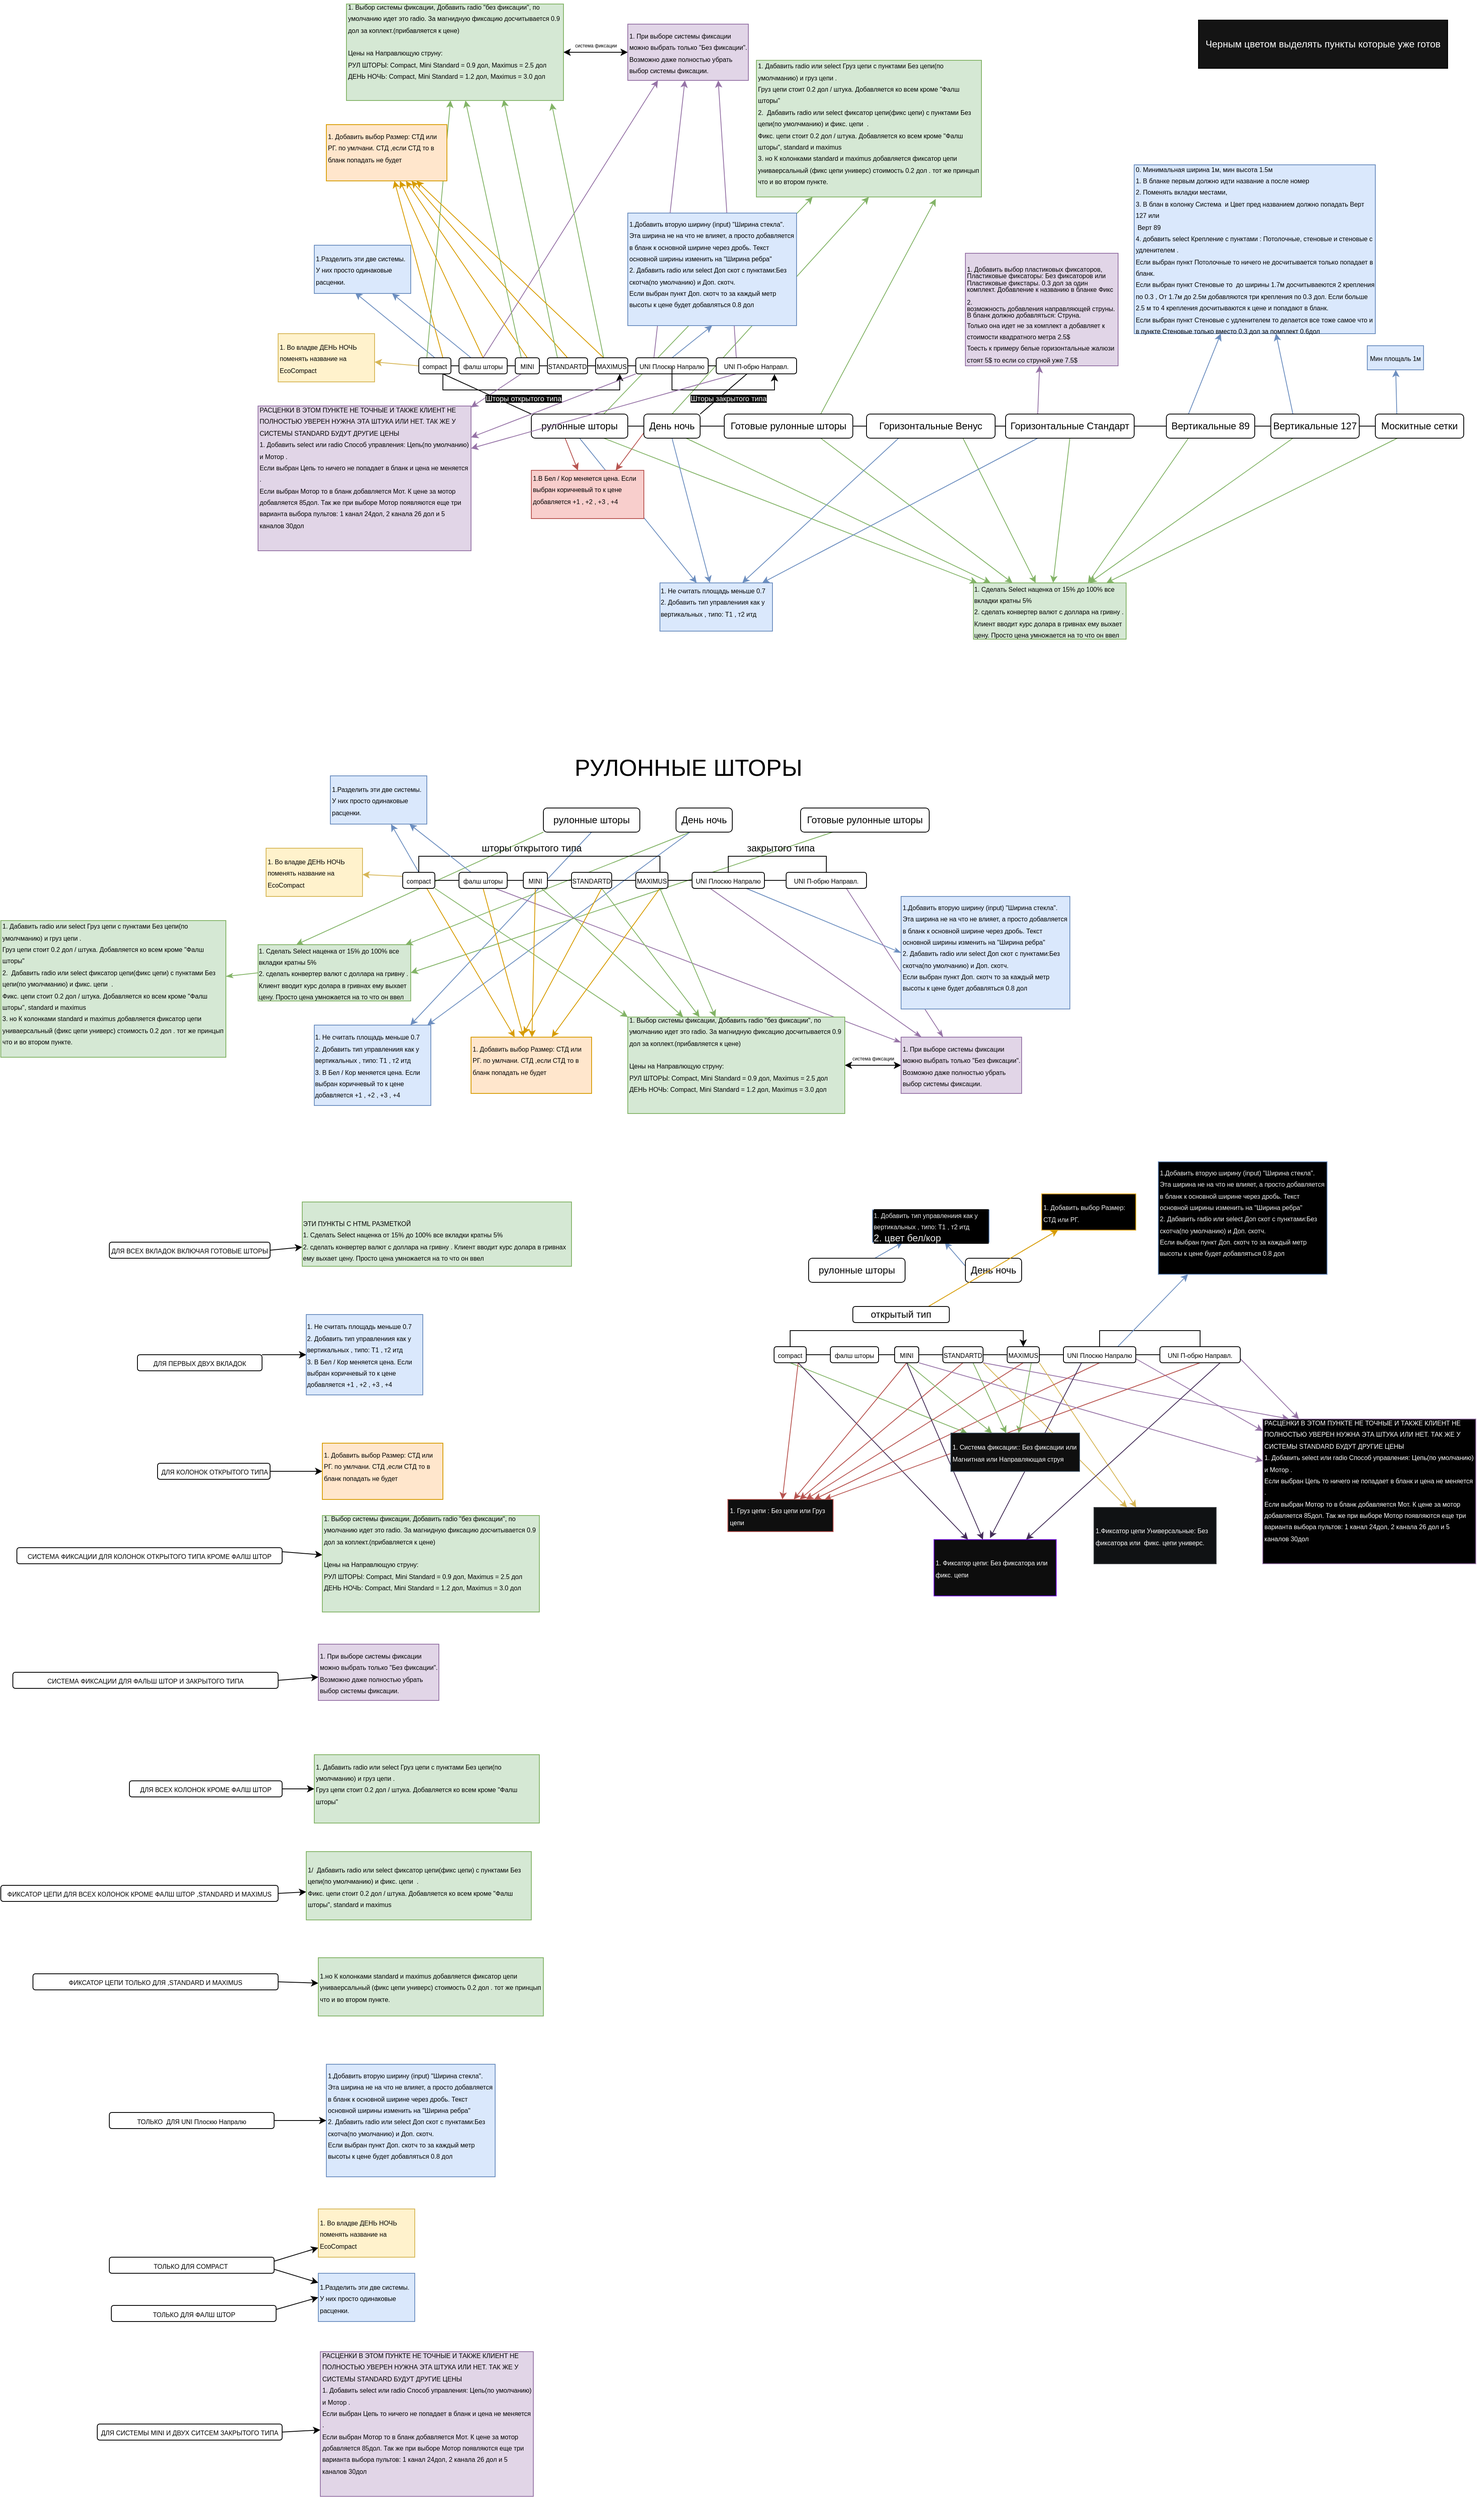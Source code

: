 <mxfile version="13.9.9" type="github"><diagram id="TbedHi6qKGmEGwABkqo5" name="Страница 1"><mxGraphModel dx="1279" dy="666" grid="1" gridSize="10" guides="1" tooltips="1" connect="1" arrows="1" fold="1" page="1" pageScale="1" pageWidth="827" pageHeight="1169" math="0" shadow="0"><root><mxCell id="0"/><mxCell id="1" parent="0"/><mxCell id="iY4NWpIL0R7F6XLrl6An-1" style="edgeStyle=none;rounded=0;orthogonalLoop=1;jettySize=auto;html=1;exitX=1;exitY=0.5;exitDx=0;exitDy=0;entryX=0;entryY=0.5;entryDx=0;entryDy=0;endArrow=none;endFill=0;" parent="1" source="iY4NWpIL0R7F6XLrl6An-7" target="iY4NWpIL0R7F6XLrl6An-14" edge="1"><mxGeometry relative="1" as="geometry"/></mxCell><mxCell id="iY4NWpIL0R7F6XLrl6An-2" style="edgeStyle=none;rounded=0;orthogonalLoop=1;jettySize=auto;html=1;exitX=0;exitY=0;exitDx=0;exitDy=0;entryX=0.75;entryY=1;entryDx=0;entryDy=0;endArrow=none;endFill=0;" parent="1" source="iY4NWpIL0R7F6XLrl6An-7" target="iY4NWpIL0R7F6XLrl6An-45" edge="1"><mxGeometry relative="1" as="geometry"/></mxCell><mxCell id="iY4NWpIL0R7F6XLrl6An-3" style="edgeStyle=none;rounded=0;orthogonalLoop=1;jettySize=auto;html=1;exitX=0.5;exitY=1;exitDx=0;exitDy=0;endArrow=classic;endFill=1;fillColor=#dae8fc;strokeColor=#6c8ebf;" parent="1" source="iY4NWpIL0R7F6XLrl6An-7" target="iY4NWpIL0R7F6XLrl6An-74" edge="1"><mxGeometry relative="1" as="geometry"/></mxCell><mxCell id="iY4NWpIL0R7F6XLrl6An-4" style="edgeStyle=none;rounded=0;orthogonalLoop=1;jettySize=auto;html=1;exitX=0.75;exitY=1;exitDx=0;exitDy=0;endArrow=classic;endFill=1;fillColor=#d5e8d4;strokeColor=#82b366;" parent="1" source="iY4NWpIL0R7F6XLrl6An-7" target="iY4NWpIL0R7F6XLrl6An-77" edge="1"><mxGeometry relative="1" as="geometry"/></mxCell><mxCell id="iY4NWpIL0R7F6XLrl6An-5" style="edgeStyle=none;rounded=0;orthogonalLoop=1;jettySize=auto;html=1;exitX=0.25;exitY=0;exitDx=0;exitDy=0;endArrow=classic;endFill=1;fillColor=#f8cecc;strokeColor=#b85450;" parent="1" source="iY4NWpIL0R7F6XLrl6An-7" target="iY4NWpIL0R7F6XLrl6An-80" edge="1"><mxGeometry relative="1" as="geometry"/></mxCell><mxCell id="iY4NWpIL0R7F6XLrl6An-6" style="edgeStyle=none;rounded=0;orthogonalLoop=1;jettySize=auto;html=1;exitX=0.75;exitY=0;exitDx=0;exitDy=0;entryX=0.25;entryY=1;entryDx=0;entryDy=0;fillColor=#d5e8d4;strokeColor=#82b366;" parent="1" source="iY4NWpIL0R7F6XLrl6An-7" target="iY4NWpIL0R7F6XLrl6An-89" edge="1"><mxGeometry relative="1" as="geometry"/></mxCell><mxCell id="iY4NWpIL0R7F6XLrl6An-7" value="рулонные шторы" style="rounded=1;whiteSpace=wrap;html=1;" parent="1" vertex="1"><mxGeometry x="700" y="550" width="120" height="30" as="geometry"/></mxCell><mxCell id="iY4NWpIL0R7F6XLrl6An-8" style="edgeStyle=none;rounded=0;orthogonalLoop=1;jettySize=auto;html=1;exitX=1;exitY=0.5;exitDx=0;exitDy=0;entryX=0;entryY=0.5;entryDx=0;entryDy=0;endArrow=none;endFill=0;" parent="1" source="iY4NWpIL0R7F6XLrl6An-14" target="iY4NWpIL0R7F6XLrl6An-18" edge="1"><mxGeometry relative="1" as="geometry"/></mxCell><mxCell id="iY4NWpIL0R7F6XLrl6An-9" style="edgeStyle=none;rounded=0;orthogonalLoop=1;jettySize=auto;html=1;exitX=0.5;exitY=1;exitDx=0;exitDy=0;endArrow=classic;endFill=1;fillColor=#dae8fc;strokeColor=#6c8ebf;" parent="1" source="iY4NWpIL0R7F6XLrl6An-14" target="iY4NWpIL0R7F6XLrl6An-74" edge="1"><mxGeometry relative="1" as="geometry"/></mxCell><mxCell id="iY4NWpIL0R7F6XLrl6An-10" style="edgeStyle=none;rounded=0;orthogonalLoop=1;jettySize=auto;html=1;exitX=0.75;exitY=1;exitDx=0;exitDy=0;endArrow=classic;endFill=1;fillColor=#d5e8d4;strokeColor=#82b366;" parent="1" source="iY4NWpIL0R7F6XLrl6An-14" target="iY4NWpIL0R7F6XLrl6An-77" edge="1"><mxGeometry relative="1" as="geometry"/></mxCell><mxCell id="iY4NWpIL0R7F6XLrl6An-11" style="edgeStyle=none;rounded=0;orthogonalLoop=1;jettySize=auto;html=1;exitX=0.25;exitY=0;exitDx=0;exitDy=0;entryX=0.75;entryY=0;entryDx=0;entryDy=0;endArrow=classic;endFill=1;fillColor=#f8cecc;strokeColor=#b85450;" parent="1" source="iY4NWpIL0R7F6XLrl6An-14" target="iY4NWpIL0R7F6XLrl6An-80" edge="1"><mxGeometry relative="1" as="geometry"/></mxCell><mxCell id="iY4NWpIL0R7F6XLrl6An-12" style="edgeStyle=none;rounded=0;orthogonalLoop=1;jettySize=auto;html=1;exitX=1;exitY=0;exitDx=0;exitDy=0;endArrow=none;endFill=0;" parent="1" source="iY4NWpIL0R7F6XLrl6An-14" target="iY4NWpIL0R7F6XLrl6An-69" edge="1"><mxGeometry relative="1" as="geometry"/></mxCell><mxCell id="iY4NWpIL0R7F6XLrl6An-13" style="edgeStyle=none;rounded=0;orthogonalLoop=1;jettySize=auto;html=1;exitX=0.5;exitY=0;exitDx=0;exitDy=0;entryX=0.5;entryY=1;entryDx=0;entryDy=0;fillColor=#d5e8d4;strokeColor=#82b366;" parent="1" source="iY4NWpIL0R7F6XLrl6An-14" target="iY4NWpIL0R7F6XLrl6An-89" edge="1"><mxGeometry relative="1" as="geometry"/></mxCell><mxCell id="iY4NWpIL0R7F6XLrl6An-14" value="День ночь" style="rounded=1;whiteSpace=wrap;html=1;" parent="1" vertex="1"><mxGeometry x="840" y="550" width="70" height="30" as="geometry"/></mxCell><mxCell id="iY4NWpIL0R7F6XLrl6An-15" style="edgeStyle=none;rounded=0;orthogonalLoop=1;jettySize=auto;html=1;exitX=1;exitY=0.5;exitDx=0;exitDy=0;entryX=0;entryY=0.5;entryDx=0;entryDy=0;endArrow=none;endFill=0;" parent="1" source="iY4NWpIL0R7F6XLrl6An-18" target="iY4NWpIL0R7F6XLrl6An-22" edge="1"><mxGeometry relative="1" as="geometry"/></mxCell><mxCell id="iY4NWpIL0R7F6XLrl6An-16" style="edgeStyle=none;rounded=0;orthogonalLoop=1;jettySize=auto;html=1;exitX=0.75;exitY=1;exitDx=0;exitDy=0;endArrow=classic;endFill=1;fillColor=#d5e8d4;strokeColor=#82b366;" parent="1" source="iY4NWpIL0R7F6XLrl6An-18" target="iY4NWpIL0R7F6XLrl6An-77" edge="1"><mxGeometry relative="1" as="geometry"/></mxCell><mxCell id="iY4NWpIL0R7F6XLrl6An-17" style="edgeStyle=none;rounded=0;orthogonalLoop=1;jettySize=auto;html=1;exitX=0.75;exitY=0;exitDx=0;exitDy=0;entryX=0.797;entryY=1.014;entryDx=0;entryDy=0;entryPerimeter=0;fillColor=#d5e8d4;strokeColor=#82b366;" parent="1" source="iY4NWpIL0R7F6XLrl6An-18" target="iY4NWpIL0R7F6XLrl6An-89" edge="1"><mxGeometry relative="1" as="geometry"/></mxCell><mxCell id="iY4NWpIL0R7F6XLrl6An-18" value="Готовые рулонные шторы" style="rounded=1;whiteSpace=wrap;html=1;" parent="1" vertex="1"><mxGeometry x="940" y="550" width="160" height="30" as="geometry"/></mxCell><mxCell id="iY4NWpIL0R7F6XLrl6An-19" style="edgeStyle=none;rounded=0;orthogonalLoop=1;jettySize=auto;html=1;exitX=1;exitY=0.5;exitDx=0;exitDy=0;endArrow=none;endFill=0;" parent="1" source="iY4NWpIL0R7F6XLrl6An-22" target="iY4NWpIL0R7F6XLrl6An-27" edge="1"><mxGeometry relative="1" as="geometry"/></mxCell><mxCell id="iY4NWpIL0R7F6XLrl6An-20" style="edgeStyle=none;rounded=0;orthogonalLoop=1;jettySize=auto;html=1;exitX=0.25;exitY=1;exitDx=0;exitDy=0;endArrow=classic;endFill=1;fillColor=#dae8fc;strokeColor=#6c8ebf;" parent="1" source="iY4NWpIL0R7F6XLrl6An-22" target="iY4NWpIL0R7F6XLrl6An-74" edge="1"><mxGeometry relative="1" as="geometry"/></mxCell><mxCell id="iY4NWpIL0R7F6XLrl6An-21" style="edgeStyle=none;rounded=0;orthogonalLoop=1;jettySize=auto;html=1;exitX=0.75;exitY=1;exitDx=0;exitDy=0;endArrow=classic;endFill=1;fillColor=#d5e8d4;strokeColor=#82b366;" parent="1" source="iY4NWpIL0R7F6XLrl6An-22" target="iY4NWpIL0R7F6XLrl6An-77" edge="1"><mxGeometry relative="1" as="geometry"/></mxCell><mxCell id="iY4NWpIL0R7F6XLrl6An-22" value="Горизонтальные Венус" style="rounded=1;whiteSpace=wrap;html=1;" parent="1" vertex="1"><mxGeometry x="1117" y="550" width="160" height="30" as="geometry"/></mxCell><mxCell id="iY4NWpIL0R7F6XLrl6An-23" style="edgeStyle=none;rounded=0;orthogonalLoop=1;jettySize=auto;html=1;exitX=1;exitY=0.5;exitDx=0;exitDy=0;entryX=0;entryY=0.5;entryDx=0;entryDy=0;endArrow=none;endFill=0;" parent="1" source="iY4NWpIL0R7F6XLrl6An-27" target="iY4NWpIL0R7F6XLrl6An-31" edge="1"><mxGeometry relative="1" as="geometry"/></mxCell><mxCell id="iY4NWpIL0R7F6XLrl6An-24" style="edgeStyle=none;rounded=0;orthogonalLoop=1;jettySize=auto;html=1;exitX=0.25;exitY=1;exitDx=0;exitDy=0;endArrow=classic;endFill=1;fillColor=#dae8fc;strokeColor=#6c8ebf;" parent="1" source="iY4NWpIL0R7F6XLrl6An-27" target="iY4NWpIL0R7F6XLrl6An-74" edge="1"><mxGeometry relative="1" as="geometry"/></mxCell><mxCell id="iY4NWpIL0R7F6XLrl6An-25" style="edgeStyle=none;rounded=0;orthogonalLoop=1;jettySize=auto;html=1;exitX=0.5;exitY=1;exitDx=0;exitDy=0;endArrow=classic;endFill=1;fillColor=#d5e8d4;strokeColor=#82b366;" parent="1" source="iY4NWpIL0R7F6XLrl6An-27" target="iY4NWpIL0R7F6XLrl6An-77" edge="1"><mxGeometry relative="1" as="geometry"/></mxCell><mxCell id="iY4NWpIL0R7F6XLrl6An-26" style="edgeStyle=none;rounded=0;orthogonalLoop=1;jettySize=auto;html=1;exitX=0.25;exitY=0;exitDx=0;exitDy=0;fillColor=#e1d5e7;strokeColor=#9673a6;" parent="1" source="iY4NWpIL0R7F6XLrl6An-27" target="iY4NWpIL0R7F6XLrl6An-92" edge="1"><mxGeometry relative="1" as="geometry"/></mxCell><mxCell id="iY4NWpIL0R7F6XLrl6An-27" value="Горизонтальные Стандарт" style="rounded=1;whiteSpace=wrap;html=1;" parent="1" vertex="1"><mxGeometry x="1290" y="550" width="160" height="30" as="geometry"/></mxCell><mxCell id="iY4NWpIL0R7F6XLrl6An-28" style="edgeStyle=none;rounded=0;orthogonalLoop=1;jettySize=auto;html=1;exitX=1;exitY=0.5;exitDx=0;exitDy=0;endArrow=none;endFill=0;" parent="1" source="iY4NWpIL0R7F6XLrl6An-31" target="iY4NWpIL0R7F6XLrl6An-35" edge="1"><mxGeometry relative="1" as="geometry"/></mxCell><mxCell id="iY4NWpIL0R7F6XLrl6An-29" style="edgeStyle=none;rounded=0;orthogonalLoop=1;jettySize=auto;html=1;exitX=0.25;exitY=1;exitDx=0;exitDy=0;entryX=0.75;entryY=0;entryDx=0;entryDy=0;endArrow=classic;endFill=1;fillColor=#d5e8d4;strokeColor=#82b366;" parent="1" source="iY4NWpIL0R7F6XLrl6An-31" target="iY4NWpIL0R7F6XLrl6An-77" edge="1"><mxGeometry relative="1" as="geometry"/></mxCell><mxCell id="iY4NWpIL0R7F6XLrl6An-30" style="edgeStyle=none;rounded=0;orthogonalLoop=1;jettySize=auto;html=1;exitX=0.25;exitY=0;exitDx=0;exitDy=0;fillColor=#dae8fc;strokeColor=#6c8ebf;" parent="1" source="iY4NWpIL0R7F6XLrl6An-31" target="iY4NWpIL0R7F6XLrl6An-88" edge="1"><mxGeometry relative="1" as="geometry"/></mxCell><mxCell id="iY4NWpIL0R7F6XLrl6An-31" value="Вертикальные 89" style="rounded=1;whiteSpace=wrap;html=1;" parent="1" vertex="1"><mxGeometry x="1490" y="550" width="110" height="30" as="geometry"/></mxCell><mxCell id="iY4NWpIL0R7F6XLrl6An-32" style="edgeStyle=none;rounded=0;orthogonalLoop=1;jettySize=auto;html=1;exitX=1;exitY=0.5;exitDx=0;exitDy=0;entryX=0;entryY=0.5;entryDx=0;entryDy=0;endArrow=none;endFill=0;" parent="1" source="iY4NWpIL0R7F6XLrl6An-35" target="iY4NWpIL0R7F6XLrl6An-38" edge="1"><mxGeometry relative="1" as="geometry"/></mxCell><mxCell id="iY4NWpIL0R7F6XLrl6An-33" style="edgeStyle=none;rounded=0;orthogonalLoop=1;jettySize=auto;html=1;exitX=0.25;exitY=1;exitDx=0;exitDy=0;endArrow=classic;endFill=1;fillColor=#d5e8d4;strokeColor=#82b366;" parent="1" source="iY4NWpIL0R7F6XLrl6An-35" target="iY4NWpIL0R7F6XLrl6An-77" edge="1"><mxGeometry relative="1" as="geometry"/></mxCell><mxCell id="iY4NWpIL0R7F6XLrl6An-34" style="edgeStyle=none;rounded=0;orthogonalLoop=1;jettySize=auto;html=1;exitX=0.25;exitY=0;exitDx=0;exitDy=0;entryX=0.588;entryY=1;entryDx=0;entryDy=0;entryPerimeter=0;fillColor=#dae8fc;strokeColor=#6c8ebf;" parent="1" source="iY4NWpIL0R7F6XLrl6An-35" target="iY4NWpIL0R7F6XLrl6An-88" edge="1"><mxGeometry relative="1" as="geometry"/></mxCell><mxCell id="iY4NWpIL0R7F6XLrl6An-35" value="Вертикальные 127" style="rounded=1;whiteSpace=wrap;html=1;" parent="1" vertex="1"><mxGeometry x="1620" y="550" width="110" height="30" as="geometry"/></mxCell><mxCell id="iY4NWpIL0R7F6XLrl6An-36" style="edgeStyle=none;rounded=0;orthogonalLoop=1;jettySize=auto;html=1;exitX=0.25;exitY=1;exitDx=0;exitDy=0;endArrow=classic;endFill=1;fillColor=#dae8fc;strokeColor=#6c8ebf;" parent="1" source="iY4NWpIL0R7F6XLrl6An-38" target="iY4NWpIL0R7F6XLrl6An-75" edge="1"><mxGeometry relative="1" as="geometry"/></mxCell><mxCell id="iY4NWpIL0R7F6XLrl6An-37" style="edgeStyle=none;rounded=0;orthogonalLoop=1;jettySize=auto;html=1;exitX=0.25;exitY=1;exitDx=0;exitDy=0;endArrow=classic;endFill=1;fillColor=#d5e8d4;strokeColor=#82b366;" parent="1" source="iY4NWpIL0R7F6XLrl6An-38" target="iY4NWpIL0R7F6XLrl6An-77" edge="1"><mxGeometry relative="1" as="geometry"/></mxCell><mxCell id="iY4NWpIL0R7F6XLrl6An-38" value="Москитные сетки" style="rounded=1;whiteSpace=wrap;html=1;" parent="1" vertex="1"><mxGeometry x="1750" y="550" width="110" height="30" as="geometry"/></mxCell><mxCell id="iY4NWpIL0R7F6XLrl6An-39" style="edgeStyle=none;rounded=0;orthogonalLoop=1;jettySize=auto;html=1;exitX=1;exitY=0.5;exitDx=0;exitDy=0;entryX=0;entryY=0.5;entryDx=0;entryDy=0;endArrow=none;endFill=0;" parent="1" source="iY4NWpIL0R7F6XLrl6An-45" target="iY4NWpIL0R7F6XLrl6An-50" edge="1"><mxGeometry relative="1" as="geometry"/></mxCell><mxCell id="iY4NWpIL0R7F6XLrl6An-40" style="edgeStyle=none;rounded=0;orthogonalLoop=1;jettySize=auto;html=1;exitX=0.5;exitY=0;exitDx=0;exitDy=0;entryX=0.423;entryY=0.984;entryDx=0;entryDy=0;entryPerimeter=0;endArrow=classic;endFill=1;fillColor=#dae8fc;strokeColor=#6c8ebf;" parent="1" source="iY4NWpIL0R7F6XLrl6An-45" target="iY4NWpIL0R7F6XLrl6An-76" edge="1"><mxGeometry relative="1" as="geometry"/></mxCell><mxCell id="iY4NWpIL0R7F6XLrl6An-41" style="edgeStyle=none;rounded=0;orthogonalLoop=1;jettySize=auto;html=1;exitX=0.75;exitY=0;exitDx=0;exitDy=0;endArrow=classic;endFill=1;fillColor=#ffe6cc;strokeColor=#d79b00;" parent="1" source="iY4NWpIL0R7F6XLrl6An-45" target="iY4NWpIL0R7F6XLrl6An-78" edge="1"><mxGeometry relative="1" as="geometry"/></mxCell><mxCell id="iY4NWpIL0R7F6XLrl6An-42" style="edgeStyle=orthogonalEdgeStyle;rounded=0;orthogonalLoop=1;jettySize=auto;html=1;exitX=0.75;exitY=1;exitDx=0;exitDy=0;entryX=0.75;entryY=1;entryDx=0;entryDy=0;endArrow=classic;endFill=1;" parent="1" source="iY4NWpIL0R7F6XLrl6An-45" target="iY4NWpIL0R7F6XLrl6An-73" edge="1"><mxGeometry relative="1" as="geometry"/></mxCell><mxCell id="iY4NWpIL0R7F6XLrl6An-43" style="edgeStyle=none;rounded=0;orthogonalLoop=1;jettySize=auto;html=1;exitX=0.25;exitY=0;exitDx=0;exitDy=0;endArrow=classic;endFill=1;fillColor=#d5e8d4;strokeColor=#82b366;" parent="1" source="iY4NWpIL0R7F6XLrl6An-45" target="iY4NWpIL0R7F6XLrl6An-84" edge="1"><mxGeometry relative="1" as="geometry"/></mxCell><mxCell id="iY4NWpIL0R7F6XLrl6An-44" style="edgeStyle=none;rounded=0;orthogonalLoop=1;jettySize=auto;html=1;exitX=0;exitY=0.5;exitDx=0;exitDy=0;endArrow=classic;endFill=1;fillColor=#fff2cc;strokeColor=#d6b656;" parent="1" source="iY4NWpIL0R7F6XLrl6An-45" target="iY4NWpIL0R7F6XLrl6An-86" edge="1"><mxGeometry relative="1" as="geometry"/></mxCell><mxCell id="iY4NWpIL0R7F6XLrl6An-45" value="&lt;font style=&quot;font-size: 8px&quot;&gt;compact&lt;/font&gt;" style="rounded=1;whiteSpace=wrap;html=1;" parent="1" vertex="1"><mxGeometry x="560" y="480" width="40" height="20" as="geometry"/></mxCell><mxCell id="iY4NWpIL0R7F6XLrl6An-46" style="edgeStyle=none;rounded=0;orthogonalLoop=1;jettySize=auto;html=1;exitX=1;exitY=0.5;exitDx=0;exitDy=0;entryX=0;entryY=0.5;entryDx=0;entryDy=0;endArrow=none;endFill=0;" parent="1" source="iY4NWpIL0R7F6XLrl6An-50" target="iY4NWpIL0R7F6XLrl6An-55" edge="1"><mxGeometry relative="1" as="geometry"/></mxCell><mxCell id="iY4NWpIL0R7F6XLrl6An-47" style="edgeStyle=none;rounded=0;orthogonalLoop=1;jettySize=auto;html=1;exitX=0.25;exitY=0;exitDx=0;exitDy=0;endArrow=classic;endFill=1;fillColor=#dae8fc;strokeColor=#6c8ebf;" parent="1" source="iY4NWpIL0R7F6XLrl6An-50" target="iY4NWpIL0R7F6XLrl6An-76" edge="1"><mxGeometry relative="1" as="geometry"/></mxCell><mxCell id="iY4NWpIL0R7F6XLrl6An-48" style="edgeStyle=none;rounded=0;orthogonalLoop=1;jettySize=auto;html=1;exitX=0.5;exitY=0;exitDx=0;exitDy=0;endArrow=classic;endFill=1;fillColor=#ffe6cc;strokeColor=#d79b00;" parent="1" source="iY4NWpIL0R7F6XLrl6An-50" target="iY4NWpIL0R7F6XLrl6An-78" edge="1"><mxGeometry relative="1" as="geometry"/></mxCell><mxCell id="iY4NWpIL0R7F6XLrl6An-49" style="edgeStyle=none;rounded=0;orthogonalLoop=1;jettySize=auto;html=1;exitX=0.5;exitY=0;exitDx=0;exitDy=0;entryX=0.25;entryY=1;entryDx=0;entryDy=0;endArrow=classic;endFill=1;fillColor=#e1d5e7;strokeColor=#9673a6;" parent="1" source="iY4NWpIL0R7F6XLrl6An-50" target="iY4NWpIL0R7F6XLrl6An-85" edge="1"><mxGeometry relative="1" as="geometry"/></mxCell><mxCell id="iY4NWpIL0R7F6XLrl6An-50" value="&lt;font style=&quot;font-size: 8px&quot;&gt;фалш шторы&lt;/font&gt;" style="rounded=1;whiteSpace=wrap;html=1;" parent="1" vertex="1"><mxGeometry x="610" y="480" width="60" height="20" as="geometry"/></mxCell><mxCell id="iY4NWpIL0R7F6XLrl6An-51" style="edgeStyle=none;rounded=0;orthogonalLoop=1;jettySize=auto;html=1;exitX=1;exitY=0.5;exitDx=0;exitDy=0;entryX=0;entryY=0.5;entryDx=0;entryDy=0;endArrow=none;endFill=0;" parent="1" source="iY4NWpIL0R7F6XLrl6An-55" target="iY4NWpIL0R7F6XLrl6An-59" edge="1"><mxGeometry relative="1" as="geometry"/></mxCell><mxCell id="iY4NWpIL0R7F6XLrl6An-52" style="edgeStyle=none;rounded=0;orthogonalLoop=1;jettySize=auto;html=1;exitX=0.5;exitY=0;exitDx=0;exitDy=0;endArrow=classic;endFill=1;fillColor=#ffe6cc;strokeColor=#d79b00;" parent="1" source="iY4NWpIL0R7F6XLrl6An-55" target="iY4NWpIL0R7F6XLrl6An-78" edge="1"><mxGeometry relative="1" as="geometry"/></mxCell><mxCell id="iY4NWpIL0R7F6XLrl6An-53" style="edgeStyle=none;rounded=0;orthogonalLoop=1;jettySize=auto;html=1;exitX=0.25;exitY=0;exitDx=0;exitDy=0;endArrow=classic;endFill=1;fillColor=#d5e8d4;strokeColor=#82b366;" parent="1" source="iY4NWpIL0R7F6XLrl6An-55" target="iY4NWpIL0R7F6XLrl6An-84" edge="1"><mxGeometry relative="1" as="geometry"/></mxCell><mxCell id="iY4NWpIL0R7F6XLrl6An-54" style="edgeStyle=none;rounded=0;orthogonalLoop=1;jettySize=auto;html=1;exitX=0.25;exitY=1;exitDx=0;exitDy=0;fillColor=#e1d5e7;strokeColor=#9673a6;" parent="1" source="iY4NWpIL0R7F6XLrl6An-55" target="iY4NWpIL0R7F6XLrl6An-90" edge="1"><mxGeometry relative="1" as="geometry"/></mxCell><mxCell id="iY4NWpIL0R7F6XLrl6An-55" value="&lt;font style=&quot;font-size: 8px&quot;&gt;MINI&lt;/font&gt;" style="rounded=1;whiteSpace=wrap;html=1;" parent="1" vertex="1"><mxGeometry x="680" y="480" width="30" height="20" as="geometry"/></mxCell><mxCell id="iY4NWpIL0R7F6XLrl6An-56" style="edgeStyle=none;rounded=0;orthogonalLoop=1;jettySize=auto;html=1;exitX=1;exitY=0.5;exitDx=0;exitDy=0;entryX=0;entryY=0.5;entryDx=0;entryDy=0;endArrow=none;endFill=0;" parent="1" source="iY4NWpIL0R7F6XLrl6An-59" target="iY4NWpIL0R7F6XLrl6An-73" edge="1"><mxGeometry relative="1" as="geometry"/></mxCell><mxCell id="iY4NWpIL0R7F6XLrl6An-57" style="edgeStyle=none;rounded=0;orthogonalLoop=1;jettySize=auto;html=1;exitX=0.5;exitY=0;exitDx=0;exitDy=0;endArrow=classic;endFill=1;fillColor=#ffe6cc;strokeColor=#d79b00;" parent="1" source="iY4NWpIL0R7F6XLrl6An-59" target="iY4NWpIL0R7F6XLrl6An-78" edge="1"><mxGeometry relative="1" as="geometry"/></mxCell><mxCell id="iY4NWpIL0R7F6XLrl6An-58" style="edgeStyle=none;rounded=0;orthogonalLoop=1;jettySize=auto;html=1;exitX=0.25;exitY=0;exitDx=0;exitDy=0;entryX=0.724;entryY=0.991;entryDx=0;entryDy=0;entryPerimeter=0;endArrow=classic;endFill=1;fillColor=#d5e8d4;strokeColor=#82b366;" parent="1" source="iY4NWpIL0R7F6XLrl6An-59" target="iY4NWpIL0R7F6XLrl6An-84" edge="1"><mxGeometry relative="1" as="geometry"/></mxCell><mxCell id="iY4NWpIL0R7F6XLrl6An-59" value="&lt;font style=&quot;font-size: 8px&quot;&gt;STANDARTD&lt;/font&gt;" style="rounded=1;whiteSpace=wrap;html=1;" parent="1" vertex="1"><mxGeometry x="720" y="480" width="50" height="20" as="geometry"/></mxCell><mxCell id="iY4NWpIL0R7F6XLrl6An-60" style="edgeStyle=none;rounded=0;orthogonalLoop=1;jettySize=auto;html=1;endArrow=none;endFill=0;" parent="1" source="iY4NWpIL0R7F6XLrl6An-65" target="iY4NWpIL0R7F6XLrl6An-73" edge="1"><mxGeometry relative="1" as="geometry"/></mxCell><mxCell id="iY4NWpIL0R7F6XLrl6An-61" style="edgeStyle=none;rounded=0;orthogonalLoop=1;jettySize=auto;html=1;exitX=0.5;exitY=0;exitDx=0;exitDy=0;entryX=0.5;entryY=1;entryDx=0;entryDy=0;endArrow=classic;endFill=1;fillColor=#dae8fc;strokeColor=#6c8ebf;" parent="1" source="iY4NWpIL0R7F6XLrl6An-65" target="iY4NWpIL0R7F6XLrl6An-79" edge="1"><mxGeometry relative="1" as="geometry"/></mxCell><mxCell id="iY4NWpIL0R7F6XLrl6An-62" style="edgeStyle=orthogonalEdgeStyle;rounded=0;orthogonalLoop=1;jettySize=auto;html=1;exitX=0.5;exitY=1;exitDx=0;exitDy=0;entryX=0.725;entryY=1.017;entryDx=0;entryDy=0;entryPerimeter=0;endArrow=classic;endFill=1;" parent="1" source="iY4NWpIL0R7F6XLrl6An-65" target="iY4NWpIL0R7F6XLrl6An-69" edge="1"><mxGeometry relative="1" as="geometry"/></mxCell><mxCell id="iY4NWpIL0R7F6XLrl6An-63" style="edgeStyle=none;rounded=0;orthogonalLoop=1;jettySize=auto;html=1;exitX=0.25;exitY=0;exitDx=0;exitDy=0;endArrow=classic;endFill=1;fillColor=#e1d5e7;strokeColor=#9673a6;" parent="1" source="iY4NWpIL0R7F6XLrl6An-65" target="iY4NWpIL0R7F6XLrl6An-85" edge="1"><mxGeometry relative="1" as="geometry"/></mxCell><mxCell id="iY4NWpIL0R7F6XLrl6An-64" style="edgeStyle=none;rounded=0;orthogonalLoop=1;jettySize=auto;html=1;exitX=0;exitY=1;exitDx=0;exitDy=0;fillColor=#e1d5e7;strokeColor=#9673a6;" parent="1" source="iY4NWpIL0R7F6XLrl6An-65" target="iY4NWpIL0R7F6XLrl6An-90" edge="1"><mxGeometry relative="1" as="geometry"/></mxCell><mxCell id="iY4NWpIL0R7F6XLrl6An-65" value="&lt;font style=&quot;font-size: 8px&quot;&gt;UNI Плоскю Напралю&lt;/font&gt;" style="rounded=1;whiteSpace=wrap;html=1;" parent="1" vertex="1"><mxGeometry x="830" y="480" width="90" height="20" as="geometry"/></mxCell><mxCell id="iY4NWpIL0R7F6XLrl6An-66" style="edgeStyle=none;rounded=0;orthogonalLoop=1;jettySize=auto;html=1;entryX=1;entryY=0.5;entryDx=0;entryDy=0;endArrow=none;endFill=0;" parent="1" source="iY4NWpIL0R7F6XLrl6An-69" target="iY4NWpIL0R7F6XLrl6An-65" edge="1"><mxGeometry relative="1" as="geometry"/></mxCell><mxCell id="iY4NWpIL0R7F6XLrl6An-67" style="edgeStyle=none;rounded=0;orthogonalLoop=1;jettySize=auto;html=1;exitX=0.25;exitY=0;exitDx=0;exitDy=0;entryX=0.75;entryY=1;entryDx=0;entryDy=0;endArrow=classic;endFill=1;fillColor=#e1d5e7;strokeColor=#9673a6;" parent="1" source="iY4NWpIL0R7F6XLrl6An-69" target="iY4NWpIL0R7F6XLrl6An-85" edge="1"><mxGeometry relative="1" as="geometry"/></mxCell><mxCell id="iY4NWpIL0R7F6XLrl6An-68" style="edgeStyle=none;rounded=0;orthogonalLoop=1;jettySize=auto;html=1;exitX=0.25;exitY=1;exitDx=0;exitDy=0;fillColor=#e1d5e7;strokeColor=#9673a6;" parent="1" source="iY4NWpIL0R7F6XLrl6An-69" target="iY4NWpIL0R7F6XLrl6An-90" edge="1"><mxGeometry relative="1" as="geometry"/></mxCell><mxCell id="iY4NWpIL0R7F6XLrl6An-69" value="&lt;font style=&quot;font-size: 8px&quot;&gt;UNI П-обрю Направл.&lt;/font&gt;" style="rounded=1;whiteSpace=wrap;html=1;" parent="1" vertex="1"><mxGeometry x="930" y="480" width="100" height="20" as="geometry"/></mxCell><mxCell id="iY4NWpIL0R7F6XLrl6An-70" style="edgeStyle=none;rounded=0;orthogonalLoop=1;jettySize=auto;html=1;exitX=0.5;exitY=1;exitDx=0;exitDy=0;entryX=0.501;entryY=0.667;entryDx=0;entryDy=0;entryPerimeter=0;endArrow=none;endFill=0;" parent="1" source="iY4NWpIL0R7F6XLrl6An-65" target="iY4NWpIL0R7F6XLrl6An-65" edge="1"><mxGeometry relative="1" as="geometry"/></mxCell><mxCell id="iY4NWpIL0R7F6XLrl6An-71" style="edgeStyle=none;rounded=0;orthogonalLoop=1;jettySize=auto;html=1;exitX=0.25;exitY=0;exitDx=0;exitDy=0;endArrow=classic;endFill=1;fillColor=#ffe6cc;strokeColor=#d79b00;" parent="1" source="iY4NWpIL0R7F6XLrl6An-73" target="iY4NWpIL0R7F6XLrl6An-78" edge="1"><mxGeometry relative="1" as="geometry"/></mxCell><mxCell id="iY4NWpIL0R7F6XLrl6An-72" style="edgeStyle=none;rounded=0;orthogonalLoop=1;jettySize=auto;html=1;exitX=0.25;exitY=0;exitDx=0;exitDy=0;entryX=0.945;entryY=1.027;entryDx=0;entryDy=0;entryPerimeter=0;endArrow=classic;endFill=1;fillColor=#d5e8d4;strokeColor=#82b366;" parent="1" source="iY4NWpIL0R7F6XLrl6An-73" target="iY4NWpIL0R7F6XLrl6An-84" edge="1"><mxGeometry relative="1" as="geometry"/></mxCell><mxCell id="iY4NWpIL0R7F6XLrl6An-73" value="&lt;font style=&quot;font-size: 8px&quot;&gt;MAXIMUS&lt;/font&gt;" style="rounded=1;whiteSpace=wrap;html=1;" parent="1" vertex="1"><mxGeometry x="780" y="480" width="40" height="20" as="geometry"/></mxCell><mxCell id="iY4NWpIL0R7F6XLrl6An-74" value="&lt;div style=&quot;text-align: left&quot;&gt;&lt;span style=&quot;font-size: 8px&quot;&gt;1. Не считать площадь меньше 0.7&amp;nbsp;&lt;/span&gt;&lt;/div&gt;&lt;div style=&quot;text-align: left&quot;&gt;&lt;span style=&quot;font-size: 8px&quot;&gt;2. Добавить тип управлениия как у вертикальных , типо: Т1 , т2 итд&lt;/span&gt;&lt;/div&gt;&lt;div style=&quot;text-align: left&quot;&gt;&lt;span style=&quot;font-size: 8px&quot;&gt;&lt;br&gt;&lt;/span&gt;&lt;/div&gt;" style="whiteSpace=wrap;html=1;fillColor=#dae8fc;strokeColor=#6c8ebf;" parent="1" vertex="1"><mxGeometry x="860" y="760" width="140" height="60" as="geometry"/></mxCell><mxCell id="iY4NWpIL0R7F6XLrl6An-75" value="&lt;span style=&quot;font-size: 8px ; line-height: 80%&quot;&gt;Мин площаль 1м&lt;/span&gt;" style="whiteSpace=wrap;html=1;fillColor=#dae8fc;strokeColor=#6c8ebf;" parent="1" vertex="1"><mxGeometry x="1740" y="465" width="70" height="30" as="geometry"/></mxCell><mxCell id="iY4NWpIL0R7F6XLrl6An-76" value="&lt;span style=&quot;font-size: 8px&quot;&gt;1.Разделить эти две системы. У них просто одинаковые расценки.&lt;/span&gt;" style="whiteSpace=wrap;html=1;align=left;fillColor=#dae8fc;strokeColor=#6c8ebf;" parent="1" vertex="1"><mxGeometry x="430" y="340" width="120" height="60" as="geometry"/></mxCell><mxCell id="iY4NWpIL0R7F6XLrl6An-77" value="&lt;div style=&quot;text-align: left&quot;&gt;&lt;span style=&quot;font-size: 8px&quot;&gt;1. Сделать Select наценка от 15% до 100% все вкладки кратны 5%&lt;/span&gt;&lt;/div&gt;&lt;div style=&quot;text-align: left&quot;&gt;&lt;span style=&quot;font-size: 8px&quot;&gt;2. сделать конвертер валют с доллара на гривну . Клиент вводит курс долара в гривнах ему выхает цену. Просто цена умножается на то что он ввел&lt;/span&gt;&lt;/div&gt;" style="whiteSpace=wrap;html=1;fillColor=#d5e8d4;strokeColor=#82b366;" parent="1" vertex="1"><mxGeometry x="1250" y="760" width="190" height="70" as="geometry"/></mxCell><mxCell id="iY4NWpIL0R7F6XLrl6An-78" value="&lt;font style=&quot;line-height: 60% ; font-size: 8px&quot;&gt;1. Добавить выбор Размер: СТД или РГ. по умлчани. СТД ,если СТД то в бланк попадать не будет&lt;br&gt;&lt;br&gt;&lt;/font&gt;" style="whiteSpace=wrap;html=1;fillColor=#ffe6cc;strokeColor=#d79b00;align=left;" parent="1" vertex="1"><mxGeometry x="445" y="190" width="150" height="70" as="geometry"/></mxCell><mxCell id="iY4NWpIL0R7F6XLrl6An-79" value="&lt;font style=&quot;line-height: 60% ; font-size: 8px&quot;&gt;1.Добавить вторую ширину (input) &quot;Ширина стекла&quot;. Эта ширина не на что не влияет, а просто добавляется в бланк к основной ширине через дробь. Текст основной ширины изменить на &quot;Ширина ребра&quot;&lt;br&gt;2. Дабавить radio или select Доп скот с пунктами:Без скотча(по умолчанию) и Доп. скотч.&lt;br&gt;Если выбран пункт Доп. скотч то за каждый метр высоты к цене будет добавляться 0.8 дол&lt;br&gt;&lt;br&gt;&lt;/font&gt;" style="whiteSpace=wrap;html=1;fillColor=#dae8fc;strokeColor=#6c8ebf;align=left;" parent="1" vertex="1"><mxGeometry x="820" y="300" width="210" height="140" as="geometry"/></mxCell><mxCell id="iY4NWpIL0R7F6XLrl6An-80" value="&lt;font style=&quot;font-size: 8px ; line-height: 80%&quot;&gt;1.В Бел / Кор меняется цена. Если выбран коричневый то к цене добавляется +1 , +2 , +3 , +4&lt;br&gt;&lt;br&gt;&lt;/font&gt;" style="whiteSpace=wrap;html=1;fillColor=#f8cecc;strokeColor=#b85450;align=left;" parent="1" vertex="1"><mxGeometry x="700" y="620" width="140" height="60" as="geometry"/></mxCell><mxCell id="iY4NWpIL0R7F6XLrl6An-81" value="&lt;font style=&quot;font-size: 9px ; background-color: rgb(13 , 13 , 13)&quot; color=&quot;#ffffff&quot;&gt;Шторы открытого типа&lt;/font&gt;" style="text;html=1;align=center;verticalAlign=middle;resizable=0;points=[];autosize=1;" parent="1" vertex="1"><mxGeometry x="635" y="520" width="110" height="20" as="geometry"/></mxCell><mxCell id="iY4NWpIL0R7F6XLrl6An-82" value="&lt;font style=&quot;background-color: rgb(15 , 15 , 15) ; font-size: 9px&quot; color=&quot;#f7f7f7&quot;&gt;Шторы закрытого типа&lt;/font&gt;" style="text;html=1;align=center;verticalAlign=middle;resizable=0;points=[];autosize=1;" parent="1" vertex="1"><mxGeometry x="890" y="520" width="110" height="20" as="geometry"/></mxCell><mxCell id="iY4NWpIL0R7F6XLrl6An-83" style="edgeStyle=none;rounded=0;orthogonalLoop=1;jettySize=auto;html=1;exitX=1;exitY=0.5;exitDx=0;exitDy=0;entryX=0;entryY=0.5;entryDx=0;entryDy=0;endArrow=classic;endFill=1;startArrow=classic;startFill=1;" parent="1" source="iY4NWpIL0R7F6XLrl6An-84" target="iY4NWpIL0R7F6XLrl6An-85" edge="1"><mxGeometry relative="1" as="geometry"/></mxCell><mxCell id="iY4NWpIL0R7F6XLrl6An-84" value="&lt;font style=&quot;line-height: 60% ; font-size: 8px&quot;&gt;1. Выбор системы фиксации, Добавить radio &quot;без фиксации&quot;, по умолчанию идет это radio. За магнидную фиксацию досчитывается 0.9 дол за коплект.(прибавляется к цене)&lt;br&gt;&lt;br&gt;Цены на Направлющую струну:&lt;br&gt;РУЛ ШТОРЫ: Compact, Mini Standard = 0.9 дол, Maximus = 2.5 дол&lt;br&gt;ДЕНЬ НОЧЬ: Compact, Mini Standard = 1.2 дол, Maximus = 3.0 дол&lt;br&gt;&lt;br&gt;&lt;br&gt;&lt;/font&gt;" style="whiteSpace=wrap;html=1;fillColor=#d5e8d4;strokeColor=#82b366;align=left;" parent="1" vertex="1"><mxGeometry x="470" y="40" width="270" height="120" as="geometry"/></mxCell><mxCell id="iY4NWpIL0R7F6XLrl6An-85" value="&lt;font style=&quot;line-height: 60% ; font-size: 8px&quot;&gt;1. При выборе системы фиксации можно выбрать только &quot;Без фиксации&quot;.&lt;br&gt;Возможно даже полностью убрать выбор системы фиксации.&lt;br&gt;&lt;/font&gt;" style="whiteSpace=wrap;html=1;fillColor=#e1d5e7;strokeColor=#9673a6;align=left;" parent="1" vertex="1"><mxGeometry x="820" y="65" width="150" height="70" as="geometry"/></mxCell><mxCell id="iY4NWpIL0R7F6XLrl6An-86" value="&lt;span style=&quot;font-size: 8px&quot;&gt;1. Во владве ДЕНЬ НОЧЬ&amp;nbsp; поменять название на EcoCompact&lt;/span&gt;" style="whiteSpace=wrap;html=1;align=left;fillColor=#fff2cc;strokeColor=#d6b656;" parent="1" vertex="1"><mxGeometry x="385" y="450" width="120" height="60" as="geometry"/></mxCell><mxCell id="iY4NWpIL0R7F6XLrl6An-87" value="&lt;font style=&quot;font-size: 6px&quot;&gt;система фиксации&lt;/font&gt;" style="text;html=1;align=center;verticalAlign=middle;resizable=0;points=[];autosize=1;" parent="1" vertex="1"><mxGeometry x="745" y="80" width="70" height="20" as="geometry"/></mxCell><mxCell id="iY4NWpIL0R7F6XLrl6An-88" value="&lt;span style=&quot;font-size: 8px&quot;&gt;0&lt;/span&gt;&lt;span style=&quot;font-size: 8px&quot;&gt;. Минимальная ширина 1м, мин высота 1.5м&lt;/span&gt;&lt;span style=&quot;font-size: 8px&quot;&gt;&lt;br&gt;1. В бланке первым должно идти название а после номер&lt;br&gt;2. Поменять вкладки местами,&lt;br&gt;3. В блан в колонку Система&amp;nbsp; и Цвет пред названием должно попадать&amp;nbsp;&lt;/span&gt;&lt;span style=&quot;font-size: 8px&quot;&gt;Верт 127 или&amp;nbsp;&lt;/span&gt;&lt;span style=&quot;font-size: 8px&quot;&gt;&lt;br&gt;&amp;nbsp;Верт 89&lt;br&gt;4. добавить select Крепление с пунктами : Потолочные, стеновые и стеновые с удленителем .&lt;br&gt;Если выбран пункт Потолочные то ничего не досчитывается только попадает в бланк.&lt;br&gt;Если выбран пункт Стеновые то&amp;nbsp; до ширины 1.7м досчитываеются 2 крепления по 0.3 , От 1.7м до 2.5м добавляются три крепления по 0.3 дол. Если больше 2.5 м то 4 крепления досчитываются к цене и попадают в бланк.&lt;br&gt;Если выбран пункт Стеновые с удленителем то делается все тоже самое что и в пункте Стеновые только вместо 0.3 дол за помплект 0.6дол&lt;br&gt;&lt;/span&gt;" style="whiteSpace=wrap;html=1;fillColor=#dae8fc;strokeColor=#6c8ebf;align=left;" parent="1" vertex="1"><mxGeometry x="1450" y="240" width="300" height="210" as="geometry"/></mxCell><mxCell id="iY4NWpIL0R7F6XLrl6An-89" value="&lt;font style=&quot;font-size: 8px ; line-height: 80%&quot;&gt;1. Дабавить radio или select Груз цепи с пунктами Без цепи(по умолчманию) и груз цепи .&lt;br&gt;Груз цепи стоит 0.2 дол / штука. Добавляется ко всем кроме &quot;Фалш шторы&quot;&lt;br&gt;2.&amp;nbsp; Дабавить radio или select фиксатор цепи(фикс цепи) с пунктами Без цепи(по умолчманию) и фикс. цепи&amp;nbsp; .&lt;br&gt;Фикс. цепи стоит 0.2 дол / штука. Добавляется ко всем кроме &quot;Фалш шторы&quot;, standard и maximus &lt;br&gt;3. но К колонками&amp;nbsp;standard и maximus добавляется фиксатор цепи униваерсальный (фикс цепи универс) стоимость 0.2 дол . тот же принцып что и во втором пункте.&lt;br&gt;&lt;br&gt;&lt;/font&gt;" style="whiteSpace=wrap;html=1;fillColor=#d5e8d4;strokeColor=#82b366;align=left;" parent="1" vertex="1"><mxGeometry x="980" y="110" width="280" height="170" as="geometry"/></mxCell><mxCell id="iY4NWpIL0R7F6XLrl6An-90" value="&lt;font style=&quot;line-height: 60% ; font-size: 8px&quot;&gt;РАСЦЕНКИ В ЭТОМ ПУНКТЕ НЕ ТОЧНЫЕ И ТАКЖЕ КЛИЕНТ НЕ ПОЛНОСТЬЮ УВЕРЕН НУЖНА ЭТА ШТУКА ИЛИ НЕТ. ТАК ЖЕ У СИСТЕМЫ STANDARD БУДУТ ДРУГИЕ ЦЕНЫ&lt;br&gt;1. Добавить select или radio Способ управления: Цепь(по умолчанию) и Мотор .&lt;br&gt;Если выбран Цепь то ничего не попадает в бланк и цена не меняется .&amp;nbsp;&lt;br&gt;Если выбран Мотор то в бланк добавляется Мот. К цене за мотор добавляется 85дол. Так же при выборе Мотор появляются еще три варианта выбора пультов: 1 канал 24дол, 2 канала 26 дол и 5 каналов 30дол&amp;nbsp;&lt;br&gt;&lt;br&gt;&lt;br&gt;&lt;/font&gt;" style="whiteSpace=wrap;html=1;fillColor=#e1d5e7;strokeColor=#9673a6;align=left;" parent="1" vertex="1"><mxGeometry x="360" y="540" width="265" height="180" as="geometry"/></mxCell><mxCell id="iY4NWpIL0R7F6XLrl6An-91" value="&lt;font color=&quot;#ffffff&quot;&gt;Черным цветом выделять пункты которые уже готов&lt;/font&gt;" style="whiteSpace=wrap;html=1;fillColor=#141414;" parent="1" vertex="1"><mxGeometry x="1530" y="60" width="310" height="60" as="geometry"/></mxCell><mxCell id="iY4NWpIL0R7F6XLrl6An-92" value="&lt;font style=&quot;line-height: 60%&quot;&gt;&lt;span style=&quot;font-size: 8px&quot;&gt;&lt;br&gt;&lt;/span&gt;&lt;div&gt;&lt;span style=&quot;font-size: 8px&quot;&gt;1. Добавить выбор пластиковых фиксаторов, Пластиковые фиксаторы: Без фиксаторов или Пластиковые фикстары. 0.3 дол за один комплект. Добавление к названию в бланке Фикс&lt;/span&gt;&lt;/div&gt;&lt;div&gt;&lt;span style=&quot;font-size: 8px&quot;&gt;&lt;br&gt;&lt;/span&gt;&lt;/div&gt;&lt;div&gt;&lt;span style=&quot;font-size: 8px&quot;&gt;2.&lt;/span&gt;&lt;/div&gt;&lt;div&gt;&lt;span style=&quot;font-size: 8px&quot;&gt;&lt;span&gt;возможность добавления направляющей струны. В бланк должно добавляться: Струна.&lt;/span&gt;&lt;br&gt;&lt;/span&gt;&lt;/div&gt;&lt;/font&gt;&lt;div&gt;&lt;span style=&quot;font-size: 8px&quot;&gt;Только она идет не за комплект а добавляет к стоимости квадратного метра 2.5$&lt;/span&gt;&lt;/div&gt;&lt;div&gt;&lt;span style=&quot;font-size: 8px&quot;&gt;Тоесть к примеру белые горизонтальные жалюзи стоят 5$ то если со струной уже 7.5$&lt;/span&gt;&lt;/div&gt;" style="whiteSpace=wrap;html=1;fillColor=#e1d5e7;strokeColor=#9673a6;align=left;" parent="1" vertex="1"><mxGeometry x="1240" y="350" width="190" height="140" as="geometry"/></mxCell><mxCell id="iY4NWpIL0R7F6XLrl6An-93" style="edgeStyle=none;rounded=0;orthogonalLoop=1;jettySize=auto;html=1;exitX=0;exitY=1;exitDx=0;exitDy=0;entryX=0.25;entryY=0;entryDx=0;entryDy=0;fillColor=#d5e8d4;strokeColor=#82b366;" parent="1" source="iY4NWpIL0R7F6XLrl6An-95" target="iY4NWpIL0R7F6XLrl6An-131" edge="1"><mxGeometry relative="1" as="geometry"/></mxCell><mxCell id="iY4NWpIL0R7F6XLrl6An-94" style="edgeStyle=none;rounded=0;orthogonalLoop=1;jettySize=auto;html=1;exitX=0.5;exitY=1;exitDx=0;exitDy=0;fillColor=#dae8fc;strokeColor=#6c8ebf;" parent="1" source="iY4NWpIL0R7F6XLrl6An-95" target="iY4NWpIL0R7F6XLrl6An-132" edge="1"><mxGeometry relative="1" as="geometry"/></mxCell><mxCell id="iY4NWpIL0R7F6XLrl6An-95" value="рулонные шторы" style="rounded=1;whiteSpace=wrap;html=1;" parent="1" vertex="1"><mxGeometry x="715" y="1040" width="120" height="30" as="geometry"/></mxCell><mxCell id="iY4NWpIL0R7F6XLrl6An-96" style="edgeStyle=none;rounded=0;orthogonalLoop=1;jettySize=auto;html=1;exitX=0.25;exitY=1;exitDx=0;exitDy=0;fillColor=#d5e8d4;strokeColor=#82b366;" parent="1" source="iY4NWpIL0R7F6XLrl6An-98" target="iY4NWpIL0R7F6XLrl6An-131" edge="1"><mxGeometry relative="1" as="geometry"/></mxCell><mxCell id="iY4NWpIL0R7F6XLrl6An-97" style="edgeStyle=none;rounded=0;orthogonalLoop=1;jettySize=auto;html=1;exitX=0.25;exitY=1;exitDx=0;exitDy=0;fillColor=#dae8fc;strokeColor=#6c8ebf;" parent="1" source="iY4NWpIL0R7F6XLrl6An-98" target="iY4NWpIL0R7F6XLrl6An-132" edge="1"><mxGeometry relative="1" as="geometry"/></mxCell><mxCell id="iY4NWpIL0R7F6XLrl6An-98" value="День ночь" style="rounded=1;whiteSpace=wrap;html=1;" parent="1" vertex="1"><mxGeometry x="880" y="1040" width="70" height="30" as="geometry"/></mxCell><mxCell id="iY4NWpIL0R7F6XLrl6An-99" style="edgeStyle=none;rounded=0;orthogonalLoop=1;jettySize=auto;html=1;exitX=0.25;exitY=1;exitDx=0;exitDy=0;entryX=1;entryY=0.5;entryDx=0;entryDy=0;fillColor=#d5e8d4;strokeColor=#82b366;" parent="1" source="iY4NWpIL0R7F6XLrl6An-100" target="iY4NWpIL0R7F6XLrl6An-131" edge="1"><mxGeometry relative="1" as="geometry"/></mxCell><mxCell id="iY4NWpIL0R7F6XLrl6An-100" value="Готовые рулонные шторы" style="rounded=1;whiteSpace=wrap;html=1;" parent="1" vertex="1"><mxGeometry x="1035" y="1040" width="160" height="30" as="geometry"/></mxCell><mxCell id="iY4NWpIL0R7F6XLrl6An-101" style="edgeStyle=none;rounded=0;orthogonalLoop=1;jettySize=auto;html=1;exitX=0;exitY=0.25;exitDx=0;exitDy=0;fillColor=#fff2cc;strokeColor=#d6b656;" parent="1" source="iY4NWpIL0R7F6XLrl6An-107" target="iY4NWpIL0R7F6XLrl6An-133" edge="1"><mxGeometry relative="1" as="geometry"/></mxCell><mxCell id="iY4NWpIL0R7F6XLrl6An-102" style="edgeStyle=none;rounded=0;orthogonalLoop=1;jettySize=auto;html=1;exitX=0.5;exitY=0;exitDx=0;exitDy=0;entryX=0.629;entryY=1.002;entryDx=0;entryDy=0;entryPerimeter=0;fillColor=#dae8fc;strokeColor=#6c8ebf;" parent="1" source="iY4NWpIL0R7F6XLrl6An-107" target="iY4NWpIL0R7F6XLrl6An-134" edge="1"><mxGeometry relative="1" as="geometry"/></mxCell><mxCell id="iY4NWpIL0R7F6XLrl6An-103" style="edgeStyle=none;rounded=0;orthogonalLoop=1;jettySize=auto;html=1;exitX=0.75;exitY=1;exitDx=0;exitDy=0;fillColor=#ffe6cc;strokeColor=#d79b00;" parent="1" source="iY4NWpIL0R7F6XLrl6An-107" target="iY4NWpIL0R7F6XLrl6An-135" edge="1"><mxGeometry relative="1" as="geometry"/></mxCell><mxCell id="iY4NWpIL0R7F6XLrl6An-104" style="edgeStyle=none;rounded=0;orthogonalLoop=1;jettySize=auto;html=1;exitX=1;exitY=0.5;exitDx=0;exitDy=0;entryX=0;entryY=0.5;entryDx=0;entryDy=0;endArrow=none;endFill=0;" parent="1" source="iY4NWpIL0R7F6XLrl6An-107" target="iY4NWpIL0R7F6XLrl6An-112" edge="1"><mxGeometry relative="1" as="geometry"/></mxCell><mxCell id="iY4NWpIL0R7F6XLrl6An-105" style="edgeStyle=orthogonalEdgeStyle;rounded=0;orthogonalLoop=1;jettySize=auto;html=1;exitX=0.5;exitY=0;exitDx=0;exitDy=0;entryX=0.75;entryY=0;entryDx=0;entryDy=0;endArrow=none;endFill=0;" parent="1" source="iY4NWpIL0R7F6XLrl6An-107" target="iY4NWpIL0R7F6XLrl6An-121" edge="1"><mxGeometry relative="1" as="geometry"/></mxCell><mxCell id="iY4NWpIL0R7F6XLrl6An-106" style="edgeStyle=none;rounded=0;orthogonalLoop=1;jettySize=auto;html=1;exitX=1;exitY=1;exitDx=0;exitDy=0;entryX=0;entryY=0;entryDx=0;entryDy=0;endArrow=classic;endFill=1;fillColor=#d5e8d4;strokeColor=#82b366;" parent="1" source="iY4NWpIL0R7F6XLrl6An-107" target="iY4NWpIL0R7F6XLrl6An-142" edge="1"><mxGeometry relative="1" as="geometry"/></mxCell><mxCell id="iY4NWpIL0R7F6XLrl6An-107" value="&lt;font style=&quot;font-size: 8px&quot;&gt;compact&lt;/font&gt;" style="rounded=1;whiteSpace=wrap;html=1;" parent="1" vertex="1"><mxGeometry x="540" y="1120" width="40" height="20" as="geometry"/></mxCell><mxCell id="iY4NWpIL0R7F6XLrl6An-108" style="edgeStyle=none;rounded=0;orthogonalLoop=1;jettySize=auto;html=1;exitX=0.25;exitY=0;exitDx=0;exitDy=0;fillColor=#dae8fc;strokeColor=#6c8ebf;" parent="1" source="iY4NWpIL0R7F6XLrl6An-112" target="iY4NWpIL0R7F6XLrl6An-134" edge="1"><mxGeometry relative="1" as="geometry"/></mxCell><mxCell id="iY4NWpIL0R7F6XLrl6An-109" style="edgeStyle=none;rounded=0;orthogonalLoop=1;jettySize=auto;html=1;exitX=0.5;exitY=1;exitDx=0;exitDy=0;fillColor=#ffe6cc;strokeColor=#d79b00;" parent="1" source="iY4NWpIL0R7F6XLrl6An-112" target="iY4NWpIL0R7F6XLrl6An-135" edge="1"><mxGeometry relative="1" as="geometry"/></mxCell><mxCell id="iY4NWpIL0R7F6XLrl6An-110" style="edgeStyle=none;rounded=0;orthogonalLoop=1;jettySize=auto;html=1;exitX=1;exitY=0.5;exitDx=0;exitDy=0;entryX=0;entryY=0.5;entryDx=0;entryDy=0;endArrow=none;endFill=0;" parent="1" source="iY4NWpIL0R7F6XLrl6An-112" target="iY4NWpIL0R7F6XLrl6An-138" edge="1"><mxGeometry relative="1" as="geometry"/></mxCell><mxCell id="iY4NWpIL0R7F6XLrl6An-111" style="edgeStyle=none;rounded=0;orthogonalLoop=1;jettySize=auto;html=1;exitX=0.75;exitY=1;exitDx=0;exitDy=0;startArrow=none;startFill=0;endArrow=classicThin;endFill=1;fillColor=#e1d5e7;strokeColor=#9673a6;" parent="1" source="iY4NWpIL0R7F6XLrl6An-112" target="iY4NWpIL0R7F6XLrl6An-143" edge="1"><mxGeometry relative="1" as="geometry"/></mxCell><mxCell id="iY4NWpIL0R7F6XLrl6An-112" value="&lt;font style=&quot;font-size: 8px&quot;&gt;фалш шторы&lt;/font&gt;" style="rounded=1;whiteSpace=wrap;html=1;" parent="1" vertex="1"><mxGeometry x="610" y="1120" width="60" height="20" as="geometry"/></mxCell><mxCell id="iY4NWpIL0R7F6XLrl6An-113" style="edgeStyle=none;rounded=0;orthogonalLoop=1;jettySize=auto;html=1;exitX=0.5;exitY=1;exitDx=0;exitDy=0;fillColor=#ffe6cc;strokeColor=#d79b00;" parent="1" source="iY4NWpIL0R7F6XLrl6An-138" target="iY4NWpIL0R7F6XLrl6An-135" edge="1"><mxGeometry relative="1" as="geometry"/></mxCell><mxCell id="iY4NWpIL0R7F6XLrl6An-114" style="edgeStyle=none;rounded=0;orthogonalLoop=1;jettySize=auto;html=1;exitX=0.75;exitY=1;exitDx=0;exitDy=0;entryX=0.436;entryY=-0.056;entryDx=0;entryDy=0;entryPerimeter=0;fillColor=#ffe6cc;strokeColor=#d79b00;" parent="1" source="iY4NWpIL0R7F6XLrl6An-117" target="iY4NWpIL0R7F6XLrl6An-135" edge="1"><mxGeometry relative="1" as="geometry"/></mxCell><mxCell id="iY4NWpIL0R7F6XLrl6An-115" style="edgeStyle=none;rounded=0;orthogonalLoop=1;jettySize=auto;html=1;exitX=1;exitY=0.5;exitDx=0;exitDy=0;entryX=0;entryY=0.5;entryDx=0;entryDy=0;endArrow=none;endFill=0;" parent="1" source="iY4NWpIL0R7F6XLrl6An-117" target="iY4NWpIL0R7F6XLrl6An-121" edge="1"><mxGeometry relative="1" as="geometry"/></mxCell><mxCell id="iY4NWpIL0R7F6XLrl6An-116" style="edgeStyle=none;rounded=0;orthogonalLoop=1;jettySize=auto;html=1;exitX=0.75;exitY=1;exitDx=0;exitDy=0;endArrow=classic;endFill=1;fillColor=#d5e8d4;strokeColor=#82b366;" parent="1" source="iY4NWpIL0R7F6XLrl6An-117" target="iY4NWpIL0R7F6XLrl6An-142" edge="1"><mxGeometry relative="1" as="geometry"/></mxCell><mxCell id="iY4NWpIL0R7F6XLrl6An-117" value="&lt;font style=&quot;font-size: 8px&quot;&gt;STANDARTD&lt;/font&gt;" style="rounded=1;whiteSpace=wrap;html=1;" parent="1" vertex="1"><mxGeometry x="750" y="1120" width="50" height="20" as="geometry"/></mxCell><mxCell id="iY4NWpIL0R7F6XLrl6An-118" style="edgeStyle=none;rounded=0;orthogonalLoop=1;jettySize=auto;html=1;exitX=0.75;exitY=1;exitDx=0;exitDy=0;fillColor=#ffe6cc;strokeColor=#d79b00;" parent="1" source="iY4NWpIL0R7F6XLrl6An-121" target="iY4NWpIL0R7F6XLrl6An-135" edge="1"><mxGeometry relative="1" as="geometry"/></mxCell><mxCell id="iY4NWpIL0R7F6XLrl6An-119" style="edgeStyle=none;rounded=0;orthogonalLoop=1;jettySize=auto;html=1;exitX=1;exitY=0.5;exitDx=0;exitDy=0;entryX=0;entryY=0.5;entryDx=0;entryDy=0;endArrow=none;endFill=0;" parent="1" source="iY4NWpIL0R7F6XLrl6An-121" target="iY4NWpIL0R7F6XLrl6An-126" edge="1"><mxGeometry relative="1" as="geometry"/></mxCell><mxCell id="iY4NWpIL0R7F6XLrl6An-120" style="edgeStyle=none;rounded=0;orthogonalLoop=1;jettySize=auto;html=1;exitX=0.75;exitY=1;exitDx=0;exitDy=0;endArrow=classic;endFill=1;fillColor=#d5e8d4;strokeColor=#82b366;" parent="1" source="iY4NWpIL0R7F6XLrl6An-121" target="iY4NWpIL0R7F6XLrl6An-142" edge="1"><mxGeometry relative="1" as="geometry"/></mxCell><mxCell id="iY4NWpIL0R7F6XLrl6An-121" value="&lt;font style=&quot;font-size: 8px&quot;&gt;MAXIMUS&lt;/font&gt;" style="rounded=1;whiteSpace=wrap;html=1;" parent="1" vertex="1"><mxGeometry x="830" y="1120" width="40" height="20" as="geometry"/></mxCell><mxCell id="iY4NWpIL0R7F6XLrl6An-122" style="edgeStyle=orthogonalEdgeStyle;rounded=0;orthogonalLoop=1;jettySize=auto;html=1;exitX=1;exitY=0.5;exitDx=0;exitDy=0;entryX=0;entryY=0.5;entryDx=0;entryDy=0;endArrow=none;endFill=0;" parent="1" source="iY4NWpIL0R7F6XLrl6An-126" target="iY4NWpIL0R7F6XLrl6An-128" edge="1"><mxGeometry relative="1" as="geometry"/></mxCell><mxCell id="iY4NWpIL0R7F6XLrl6An-123" style="edgeStyle=orthogonalEdgeStyle;rounded=0;orthogonalLoop=1;jettySize=auto;html=1;exitX=0.5;exitY=0;exitDx=0;exitDy=0;entryX=0.5;entryY=0;entryDx=0;entryDy=0;endArrow=none;endFill=0;" parent="1" source="iY4NWpIL0R7F6XLrl6An-126" target="iY4NWpIL0R7F6XLrl6An-128" edge="1"><mxGeometry relative="1" as="geometry"/></mxCell><mxCell id="iY4NWpIL0R7F6XLrl6An-124" style="edgeStyle=none;rounded=0;orthogonalLoop=1;jettySize=auto;html=1;exitX=0.25;exitY=1;exitDx=0;exitDy=0;startArrow=none;startFill=0;endArrow=classicThin;endFill=1;fillColor=#e1d5e7;strokeColor=#9673a6;" parent="1" source="iY4NWpIL0R7F6XLrl6An-126" target="iY4NWpIL0R7F6XLrl6An-143" edge="1"><mxGeometry relative="1" as="geometry"/></mxCell><mxCell id="iY4NWpIL0R7F6XLrl6An-125" style="edgeStyle=none;rounded=0;orthogonalLoop=1;jettySize=auto;html=1;exitX=0.75;exitY=1;exitDx=0;exitDy=0;entryX=0;entryY=0.5;entryDx=0;entryDy=0;startArrow=none;startFill=0;endArrow=classicThin;endFill=1;fillColor=#dae8fc;strokeColor=#6c8ebf;" parent="1" source="iY4NWpIL0R7F6XLrl6An-126" target="iY4NWpIL0R7F6XLrl6An-146" edge="1"><mxGeometry relative="1" as="geometry"/></mxCell><mxCell id="iY4NWpIL0R7F6XLrl6An-126" value="&lt;font style=&quot;font-size: 8px&quot;&gt;UNI Плоскю Напралю&lt;/font&gt;" style="rounded=1;whiteSpace=wrap;html=1;" parent="1" vertex="1"><mxGeometry x="900" y="1120" width="90" height="20" as="geometry"/></mxCell><mxCell id="iY4NWpIL0R7F6XLrl6An-127" style="edgeStyle=none;rounded=0;orthogonalLoop=1;jettySize=auto;html=1;exitX=0.75;exitY=1;exitDx=0;exitDy=0;startArrow=none;startFill=0;endArrow=classicThin;endFill=1;fillColor=#e1d5e7;strokeColor=#9673a6;" parent="1" source="iY4NWpIL0R7F6XLrl6An-128" target="iY4NWpIL0R7F6XLrl6An-143" edge="1"><mxGeometry relative="1" as="geometry"/></mxCell><mxCell id="iY4NWpIL0R7F6XLrl6An-128" value="&lt;font style=&quot;font-size: 8px&quot;&gt;UNI П-обрю Направл.&lt;/font&gt;" style="rounded=1;whiteSpace=wrap;html=1;" parent="1" vertex="1"><mxGeometry x="1017" y="1120" width="100" height="20" as="geometry"/></mxCell><mxCell id="iY4NWpIL0R7F6XLrl6An-129" value="&lt;font style=&quot;font-size: 29px&quot;&gt;РУЛОННЫЕ ШТОРЫ&lt;/font&gt;" style="text;html=1;align=center;verticalAlign=middle;resizable=0;points=[];autosize=1;" parent="1" vertex="1"><mxGeometry x="745" y="980" width="300" height="20" as="geometry"/></mxCell><mxCell id="iY4NWpIL0R7F6XLrl6An-130" style="edgeStyle=none;rounded=0;orthogonalLoop=1;jettySize=auto;html=1;exitX=0;exitY=0.5;exitDx=0;exitDy=0;startArrow=none;startFill=0;endArrow=classicThin;endFill=1;fillColor=#d5e8d4;strokeColor=#82b366;" parent="1" source="iY4NWpIL0R7F6XLrl6An-131" target="iY4NWpIL0R7F6XLrl6An-145" edge="1"><mxGeometry relative="1" as="geometry"/></mxCell><mxCell id="iY4NWpIL0R7F6XLrl6An-131" value="&lt;div style=&quot;text-align: left&quot;&gt;&lt;span style=&quot;font-size: 8px&quot;&gt;1. Сделать Select наценка от 15% до 100% все вкладки кратны 5%&lt;/span&gt;&lt;/div&gt;&lt;div style=&quot;text-align: left&quot;&gt;&lt;span style=&quot;font-size: 8px&quot;&gt;2. сделать конвертер валют с доллара на гривну . Клиент вводит курс долара в гривнах ему выхает цену. Просто цена умножается на то что он ввел&lt;/span&gt;&lt;/div&gt;" style="whiteSpace=wrap;html=1;fillColor=#d5e8d4;strokeColor=#82b366;" parent="1" vertex="1"><mxGeometry x="360" y="1210" width="190" height="70" as="geometry"/></mxCell><mxCell id="iY4NWpIL0R7F6XLrl6An-132" value="&lt;div style=&quot;text-align: left&quot;&gt;&lt;span style=&quot;font-size: 8px&quot;&gt;1. Не считать площадь меньше 0.7&amp;nbsp;&lt;/span&gt;&lt;/div&gt;&lt;div style=&quot;text-align: left&quot;&gt;&lt;span style=&quot;font-size: 8px&quot;&gt;2. Добавить тип управлениия как у вертикальных , типо: Т1 , т2 итд&lt;/span&gt;&lt;/div&gt;&lt;div style=&quot;text-align: left&quot;&gt;&lt;span style=&quot;font-size: 8px&quot;&gt;3. В Бел / Кор меняется цена. Если выбран коричневый то к цене добавляется +1 , +2 , +3 , +4&lt;/span&gt;&lt;br style=&quot;font-size: 8px&quot;&gt;&lt;/div&gt;" style="whiteSpace=wrap;html=1;fillColor=#dae8fc;strokeColor=#6c8ebf;" parent="1" vertex="1"><mxGeometry x="430" y="1310" width="145" height="100" as="geometry"/></mxCell><mxCell id="iY4NWpIL0R7F6XLrl6An-133" value="&lt;span style=&quot;font-size: 8px&quot;&gt;1. Во владве ДЕНЬ НОЧЬ&amp;nbsp; поменять название на EcoCompact&lt;/span&gt;" style="whiteSpace=wrap;html=1;align=left;fillColor=#fff2cc;strokeColor=#d6b656;" parent="1" vertex="1"><mxGeometry x="370" y="1090" width="120" height="60" as="geometry"/></mxCell><mxCell id="iY4NWpIL0R7F6XLrl6An-134" value="&lt;span style=&quot;font-size: 8px&quot;&gt;1.Разделить эти две системы. У них просто одинаковые расценки.&lt;/span&gt;" style="whiteSpace=wrap;html=1;align=left;fillColor=#dae8fc;strokeColor=#6c8ebf;" parent="1" vertex="1"><mxGeometry x="450" y="1000" width="120" height="60" as="geometry"/></mxCell><mxCell id="iY4NWpIL0R7F6XLrl6An-135" value="&lt;font style=&quot;line-height: 60% ; font-size: 8px&quot;&gt;1. Добавить выбор Размер: СТД или РГ. по умлчани. СТД ,если СТД то в бланк попадать не будет&lt;br&gt;&lt;br&gt;&lt;/font&gt;" style="whiteSpace=wrap;html=1;fillColor=#ffe6cc;strokeColor=#d79b00;align=left;" parent="1" vertex="1"><mxGeometry x="625" y="1325" width="150" height="70" as="geometry"/></mxCell><mxCell id="iY4NWpIL0R7F6XLrl6An-136" style="edgeStyle=none;rounded=0;orthogonalLoop=1;jettySize=auto;html=1;exitX=1;exitY=0.5;exitDx=0;exitDy=0;entryX=0;entryY=0.5;entryDx=0;entryDy=0;endArrow=none;endFill=0;" parent="1" source="iY4NWpIL0R7F6XLrl6An-138" target="iY4NWpIL0R7F6XLrl6An-117" edge="1"><mxGeometry relative="1" as="geometry"/></mxCell><mxCell id="iY4NWpIL0R7F6XLrl6An-137" style="edgeStyle=none;rounded=0;orthogonalLoop=1;jettySize=auto;html=1;exitX=0.75;exitY=1;exitDx=0;exitDy=0;endArrow=classic;endFill=1;fillColor=#d5e8d4;strokeColor=#82b366;" parent="1" source="iY4NWpIL0R7F6XLrl6An-138" target="iY4NWpIL0R7F6XLrl6An-142" edge="1"><mxGeometry relative="1" as="geometry"/></mxCell><mxCell id="iY4NWpIL0R7F6XLrl6An-138" value="&lt;font style=&quot;font-size: 8px&quot;&gt;MINI&lt;/font&gt;" style="rounded=1;whiteSpace=wrap;html=1;" parent="1" vertex="1"><mxGeometry x="690" y="1120" width="30" height="20" as="geometry"/></mxCell><mxCell id="iY4NWpIL0R7F6XLrl6An-139" value="шторы открытого типа" style="text;html=1;align=center;verticalAlign=middle;resizable=0;points=[];autosize=1;" parent="1" vertex="1"><mxGeometry x="630" y="1080" width="140" height="20" as="geometry"/></mxCell><mxCell id="iY4NWpIL0R7F6XLrl6An-140" value="закрытого типа" style="text;html=1;align=center;verticalAlign=middle;resizable=0;points=[];autosize=1;" parent="1" vertex="1"><mxGeometry x="960" y="1080" width="100" height="20" as="geometry"/></mxCell><mxCell id="iY4NWpIL0R7F6XLrl6An-141" style="edgeStyle=none;rounded=0;orthogonalLoop=1;jettySize=auto;html=1;exitX=1;exitY=0.5;exitDx=0;exitDy=0;endArrow=classic;endFill=1;startArrow=classic;startFill=1;" parent="1" source="iY4NWpIL0R7F6XLrl6An-142" target="iY4NWpIL0R7F6XLrl6An-143" edge="1"><mxGeometry relative="1" as="geometry"/></mxCell><mxCell id="iY4NWpIL0R7F6XLrl6An-142" value="&lt;font style=&quot;line-height: 60% ; font-size: 8px&quot;&gt;1. Выбор системы фиксации, Добавить radio &quot;без фиксации&quot;, по умолчанию идет это radio. За магнидную фиксацию досчитывается 0.9 дол за коплект.(прибавляется к цене)&lt;br&gt;&lt;br&gt;Цены на Направлющую струну:&lt;br&gt;РУЛ ШТОРЫ: Compact, Mini Standard = 0.9 дол, Maximus = 2.5 дол&lt;br&gt;ДЕНЬ НОЧЬ: Compact, Mini Standard = 1.2 дол, Maximus = 3.0 дол&lt;br&gt;&lt;br&gt;&lt;br&gt;&lt;/font&gt;" style="whiteSpace=wrap;html=1;fillColor=#d5e8d4;strokeColor=#82b366;align=left;" parent="1" vertex="1"><mxGeometry x="820" y="1300" width="270" height="120" as="geometry"/></mxCell><mxCell id="iY4NWpIL0R7F6XLrl6An-143" value="&lt;font style=&quot;line-height: 60% ; font-size: 8px&quot;&gt;1. При выборе системы фиксации можно выбрать только &quot;Без фиксации&quot;.&lt;br&gt;Возможно даже полностью убрать выбор системы фиксации.&lt;br&gt;&lt;/font&gt;" style="whiteSpace=wrap;html=1;fillColor=#e1d5e7;strokeColor=#9673a6;align=left;" parent="1" vertex="1"><mxGeometry x="1160" y="1325" width="150" height="70" as="geometry"/></mxCell><mxCell id="iY4NWpIL0R7F6XLrl6An-144" value="&lt;font style=&quot;font-size: 6px&quot;&gt;система фиксации&lt;/font&gt;" style="text;html=1;align=center;verticalAlign=middle;resizable=0;points=[];autosize=1;" parent="1" vertex="1"><mxGeometry x="1090" y="1340" width="70" height="20" as="geometry"/></mxCell><mxCell id="iY4NWpIL0R7F6XLrl6An-145" value="&lt;font style=&quot;font-size: 8px ; line-height: 80%&quot;&gt;1. Дабавить radio или select Груз цепи с пунктами Без цепи(по умолчманию) и груз цепи .&lt;br&gt;Груз цепи стоит 0.2 дол / штука. Добавляется ко всем кроме &quot;Фалш шторы&quot;&lt;br&gt;2.&amp;nbsp; Дабавить radio или select фиксатор цепи(фикс цепи) с пунктами Без цепи(по умолчманию) и фикс. цепи&amp;nbsp; .&lt;br&gt;Фикс. цепи стоит 0.2 дол / штука. Добавляется ко всем кроме &quot;Фалш шторы&quot;, standard и maximus &lt;br&gt;3. но К колонками&amp;nbsp;standard и maximus добавляется фиксатор цепи униваерсальный (фикс цепи универс) стоимость 0.2 дол . тот же принцып что и во втором пункте.&lt;br&gt;&lt;br&gt;&lt;/font&gt;" style="whiteSpace=wrap;html=1;fillColor=#d5e8d4;strokeColor=#82b366;align=left;" parent="1" vertex="1"><mxGeometry x="40" y="1180" width="280" height="170" as="geometry"/></mxCell><mxCell id="iY4NWpIL0R7F6XLrl6An-146" value="&lt;font style=&quot;line-height: 60% ; font-size: 8px&quot;&gt;1.Добавить вторую ширину (input) &quot;Ширина стекла&quot;. Эта ширина не на что не влияет, а просто добавляется в бланк к основной ширине через дробь. Текст основной ширины изменить на &quot;Ширина ребра&quot;&lt;br&gt;2. Дабавить radio или select Доп скот с пунктами:Без скотча(по умолчанию) и Доп. скотч.&lt;br&gt;Если выбран пункт Доп. скотч то за каждый метр высоты к цене будет добавляться 0.8 дол&lt;br&gt;&lt;br&gt;&lt;/font&gt;" style="whiteSpace=wrap;html=1;fillColor=#dae8fc;strokeColor=#6c8ebf;align=left;" parent="1" vertex="1"><mxGeometry x="1160" y="1150" width="210" height="140" as="geometry"/></mxCell><mxCell id="iY4NWpIL0R7F6XLrl6An-147" style="rounded=0;orthogonalLoop=1;jettySize=auto;html=1;exitX=1;exitY=0.5;exitDx=0;exitDy=0;entryX=0;entryY=0.5;entryDx=0;entryDy=0;" parent="1" source="iY4NWpIL0R7F6XLrl6An-148" target="iY4NWpIL0R7F6XLrl6An-151" edge="1"><mxGeometry relative="1" as="geometry"/></mxCell><mxCell id="iY4NWpIL0R7F6XLrl6An-148" value="&lt;span style=&quot;font-size: 8px&quot;&gt;&amp;nbsp;ДЛЯ КОЛОНОК ОТКРЫТОГО ТИПА&lt;/span&gt;" style="rounded=1;whiteSpace=wrap;html=1;" parent="1" vertex="1"><mxGeometry x="235" y="1855" width="140" height="20" as="geometry"/></mxCell><mxCell id="iY4NWpIL0R7F6XLrl6An-149" style="edgeStyle=none;rounded=0;orthogonalLoop=1;jettySize=auto;html=1;exitX=1;exitY=0;exitDx=0;exitDy=0;" parent="1" source="iY4NWpIL0R7F6XLrl6An-150" target="iY4NWpIL0R7F6XLrl6An-155" edge="1"><mxGeometry relative="1" as="geometry"/></mxCell><mxCell id="iY4NWpIL0R7F6XLrl6An-150" value="&lt;span style=&quot;font-size: 8px&quot;&gt;ДЛЯ ПЕРВЫХ ДВУХ ВКЛАДОК&lt;/span&gt;" style="rounded=1;whiteSpace=wrap;html=1;" parent="1" vertex="1"><mxGeometry x="210" y="1720" width="155" height="20" as="geometry"/></mxCell><mxCell id="iY4NWpIL0R7F6XLrl6An-151" value="&lt;font style=&quot;line-height: 60% ; font-size: 8px&quot;&gt;1. Добавить выбор Размер: СТД или РГ. по умлчани. СТД ,если СТД то в бланк попадать не будет&lt;br&gt;&lt;br&gt;&lt;/font&gt;" style="whiteSpace=wrap;html=1;fillColor=#ffe6cc;strokeColor=#d79b00;align=left;" parent="1" vertex="1"><mxGeometry x="440" y="1830" width="150" height="70" as="geometry"/></mxCell><mxCell id="iY4NWpIL0R7F6XLrl6An-152" style="edgeStyle=none;rounded=0;orthogonalLoop=1;jettySize=auto;html=1;exitX=1;exitY=0.5;exitDx=0;exitDy=0;" parent="1" source="iY4NWpIL0R7F6XLrl6An-153" target="iY4NWpIL0R7F6XLrl6An-154" edge="1"><mxGeometry relative="1" as="geometry"/></mxCell><mxCell id="iY4NWpIL0R7F6XLrl6An-153" value="&lt;span style=&quot;font-size: 8px&quot;&gt;ДЛЯ ВСЕХ ВКЛАДОК ВКЛЮЧАЯ ГОТОВЫЕ ШТОРЫ&lt;/span&gt;" style="rounded=1;whiteSpace=wrap;html=1;" parent="1" vertex="1"><mxGeometry x="175" y="1580" width="200" height="20" as="geometry"/></mxCell><mxCell id="iY4NWpIL0R7F6XLrl6An-154" value="&lt;div style=&quot;text-align: left&quot;&gt;&lt;span style=&quot;font-size: 8px&quot;&gt;&lt;br&gt;&lt;/span&gt;&lt;/div&gt;&lt;div style=&quot;text-align: left&quot;&gt;&lt;span style=&quot;font-size: 8px&quot;&gt;ЭТИ ПУНКТЫ С HTML РАЗМЕТКОЙ&lt;/span&gt;&lt;/div&gt;&lt;div style=&quot;text-align: left&quot;&gt;&lt;span style=&quot;font-size: 8px&quot;&gt;1. Сделать Select наценка от 15% до 100% все вкладки кратны 5%&lt;/span&gt;&lt;/div&gt;&lt;div style=&quot;text-align: left&quot;&gt;&lt;span style=&quot;font-size: 8px&quot;&gt;2. сделать конвертер валют с доллара на гривну . Клиент вводит курс долара в гривнах ему выхает цену. Просто цена умножается на то что он ввел&lt;/span&gt;&lt;/div&gt;" style="whiteSpace=wrap;html=1;fillColor=#d5e8d4;strokeColor=#82b366;" parent="1" vertex="1"><mxGeometry x="415" y="1530" width="335" height="80" as="geometry"/></mxCell><mxCell id="iY4NWpIL0R7F6XLrl6An-155" value="&lt;div style=&quot;text-align: left&quot;&gt;&lt;span style=&quot;font-size: 8px&quot;&gt;1. Не считать площадь меньше 0.7&amp;nbsp;&lt;/span&gt;&lt;/div&gt;&lt;div style=&quot;text-align: left&quot;&gt;&lt;span style=&quot;font-size: 8px&quot;&gt;2. Добавить тип управлениия как у вертикальных , типо: Т1 , т2 итд&lt;/span&gt;&lt;/div&gt;&lt;div style=&quot;text-align: left&quot;&gt;&lt;span style=&quot;font-size: 8px&quot;&gt;3. В Бел / Кор меняется цена. Если выбран коричневый то к цене добавляется +1 , +2 , +3 , +4&lt;/span&gt;&lt;br style=&quot;font-size: 8px&quot;&gt;&lt;/div&gt;" style="whiteSpace=wrap;html=1;fillColor=#dae8fc;strokeColor=#6c8ebf;" parent="1" vertex="1"><mxGeometry x="420" y="1670" width="145" height="100" as="geometry"/></mxCell><mxCell id="iY4NWpIL0R7F6XLrl6An-156" style="edgeStyle=none;rounded=0;orthogonalLoop=1;jettySize=auto;html=1;exitX=1;exitY=0.25;exitDx=0;exitDy=0;" parent="1" source="iY4NWpIL0R7F6XLrl6An-157" target="iY4NWpIL0R7F6XLrl6An-158" edge="1"><mxGeometry relative="1" as="geometry"/></mxCell><mxCell id="iY4NWpIL0R7F6XLrl6An-157" value="&lt;span style=&quot;font-size: 8px&quot;&gt;СИСТЕМА ФИКСАЦИИ ДЛЯ КОЛОНОК ОТКРЫТОГО ТИПА КРОМЕ ФАЛШ ШТОР&lt;/span&gt;" style="rounded=1;whiteSpace=wrap;html=1;" parent="1" vertex="1"><mxGeometry x="60" y="1960" width="330" height="20" as="geometry"/></mxCell><mxCell id="iY4NWpIL0R7F6XLrl6An-158" value="&lt;font style=&quot;line-height: 60% ; font-size: 8px&quot;&gt;1. Выбор системы фиксации, Добавить radio &quot;без фиксации&quot;, по умолчанию идет это radio. За магнидную фиксацию досчитывается 0.9 дол за коплект.(прибавляется к цене)&lt;br&gt;&lt;br&gt;Цены на Направлющую струну:&lt;br&gt;РУЛ ШТОРЫ: Compact, Mini Standard = 0.9 дол, Maximus = 2.5 дол&lt;br&gt;ДЕНЬ НОЧЬ: Compact, Mini Standard = 1.2 дол, Maximus = 3.0 дол&lt;br&gt;&lt;br&gt;&lt;br&gt;&lt;/font&gt;" style="whiteSpace=wrap;html=1;fillColor=#d5e8d4;strokeColor=#82b366;align=left;" parent="1" vertex="1"><mxGeometry x="440" y="1920" width="270" height="120" as="geometry"/></mxCell><mxCell id="iY4NWpIL0R7F6XLrl6An-159" value="&lt;font style=&quot;line-height: 60% ; font-size: 8px&quot;&gt;1. При выборе системы фиксации можно выбрать только &quot;Без фиксации&quot;.&lt;br&gt;Возможно даже полностью убрать выбор системы фиксации.&lt;br&gt;&lt;/font&gt;" style="whiteSpace=wrap;html=1;fillColor=#e1d5e7;strokeColor=#9673a6;align=left;" parent="1" vertex="1"><mxGeometry x="435" y="2080" width="150" height="70" as="geometry"/></mxCell><mxCell id="iY4NWpIL0R7F6XLrl6An-160" style="edgeStyle=none;rounded=0;orthogonalLoop=1;jettySize=auto;html=1;exitX=1;exitY=0.5;exitDx=0;exitDy=0;" parent="1" source="iY4NWpIL0R7F6XLrl6An-161" target="iY4NWpIL0R7F6XLrl6An-159" edge="1"><mxGeometry relative="1" as="geometry"/></mxCell><mxCell id="iY4NWpIL0R7F6XLrl6An-161" value="&lt;span style=&quot;font-size: 8px&quot;&gt;СИСТЕМА ФИКСАЦИИ ДЛЯ ФАЛЬШ ШТОР И ЗАКРЫТОГО ТИПА&lt;/span&gt;" style="rounded=1;whiteSpace=wrap;html=1;" parent="1" vertex="1"><mxGeometry x="55" y="2115" width="330" height="20" as="geometry"/></mxCell><mxCell id="iY4NWpIL0R7F6XLrl6An-162" style="edgeStyle=none;rounded=0;orthogonalLoop=1;jettySize=auto;html=1;exitX=1;exitY=0.5;exitDx=0;exitDy=0;" parent="1" source="iY4NWpIL0R7F6XLrl6An-163" target="iY4NWpIL0R7F6XLrl6An-164" edge="1"><mxGeometry relative="1" as="geometry"/></mxCell><mxCell id="iY4NWpIL0R7F6XLrl6An-163" value="&lt;font style=&quot;font-size: 8px&quot;&gt;ТОЛЬКО&amp;nbsp; ДЛЯ UNI Плоскю Напралю&lt;/font&gt;" style="rounded=1;whiteSpace=wrap;html=1;" parent="1" vertex="1"><mxGeometry x="175" y="2662.5" width="205" height="20" as="geometry"/></mxCell><mxCell id="iY4NWpIL0R7F6XLrl6An-164" value="&lt;font style=&quot;line-height: 60% ; font-size: 8px&quot;&gt;1.Добавить вторую ширину (input) &quot;Ширина стекла&quot;. Эта ширина не на что не влияет, а просто добавляется в бланк к основной ширине через дробь. Текст основной ширины изменить на &quot;Ширина ребра&quot;&lt;br&gt;2. Дабавить radio или select Доп скот с пунктами:Без скотча(по умолчанию) и Доп. скотч.&lt;br&gt;Если выбран пункт Доп. скотч то за каждый метр высоты к цене будет добавляться 0.8 дол&lt;br&gt;&lt;br&gt;&lt;/font&gt;" style="whiteSpace=wrap;html=1;fillColor=#dae8fc;strokeColor=#6c8ebf;align=left;" parent="1" vertex="1"><mxGeometry x="445" y="2602.5" width="210" height="140" as="geometry"/></mxCell><mxCell id="iY4NWpIL0R7F6XLrl6An-165" style="edgeStyle=none;rounded=0;orthogonalLoop=1;jettySize=auto;html=1;exitX=1;exitY=0.25;exitDx=0;exitDy=0;" parent="1" source="iY4NWpIL0R7F6XLrl6An-167" target="iY4NWpIL0R7F6XLrl6An-168" edge="1"><mxGeometry relative="1" as="geometry"/></mxCell><mxCell id="iY4NWpIL0R7F6XLrl6An-166" style="edgeStyle=none;rounded=0;orthogonalLoop=1;jettySize=auto;html=1;exitX=1;exitY=0.75;exitDx=0;exitDy=0;" parent="1" source="iY4NWpIL0R7F6XLrl6An-167" target="iY4NWpIL0R7F6XLrl6An-169" edge="1"><mxGeometry relative="1" as="geometry"/></mxCell><mxCell id="iY4NWpIL0R7F6XLrl6An-167" value="&lt;font style=&quot;font-size: 8px&quot;&gt;ТОЛЬКО ДЛЯ COMPACT&amp;nbsp;&lt;/font&gt;" style="rounded=1;whiteSpace=wrap;html=1;" parent="1" vertex="1"><mxGeometry x="175" y="2842.5" width="205" height="20" as="geometry"/></mxCell><mxCell id="iY4NWpIL0R7F6XLrl6An-168" value="&lt;span style=&quot;font-size: 8px&quot;&gt;1. Во владве ДЕНЬ НОЧЬ&amp;nbsp; поменять название на EcoCompact&lt;/span&gt;" style="whiteSpace=wrap;html=1;align=left;fillColor=#fff2cc;strokeColor=#d6b656;" parent="1" vertex="1"><mxGeometry x="435" y="2782.5" width="120" height="60" as="geometry"/></mxCell><mxCell id="iY4NWpIL0R7F6XLrl6An-169" value="&lt;span style=&quot;font-size: 8px&quot;&gt;1.Разделить эти две системы. У них просто одинаковые расценки.&lt;/span&gt;" style="whiteSpace=wrap;html=1;align=left;fillColor=#dae8fc;strokeColor=#6c8ebf;" parent="1" vertex="1"><mxGeometry x="435" y="2862.5" width="120" height="60" as="geometry"/></mxCell><mxCell id="iY4NWpIL0R7F6XLrl6An-170" style="edgeStyle=none;rounded=0;orthogonalLoop=1;jettySize=auto;html=1;exitX=1;exitY=0.25;exitDx=0;exitDy=0;entryX=0;entryY=0.5;entryDx=0;entryDy=0;" parent="1" source="iY4NWpIL0R7F6XLrl6An-171" target="iY4NWpIL0R7F6XLrl6An-169" edge="1"><mxGeometry relative="1" as="geometry"/></mxCell><mxCell id="iY4NWpIL0R7F6XLrl6An-171" value="&lt;font style=&quot;font-size: 8px&quot;&gt;ТОЛЬКО ДЛЯ ФАЛШ ШТОР&lt;/font&gt;" style="rounded=1;whiteSpace=wrap;html=1;" parent="1" vertex="1"><mxGeometry x="177.5" y="2902.5" width="205" height="20" as="geometry"/></mxCell><mxCell id="iY4NWpIL0R7F6XLrl6An-172" style="edgeStyle=none;rounded=0;orthogonalLoop=1;jettySize=auto;html=1;exitX=1;exitY=0.5;exitDx=0;exitDy=0;entryX=0;entryY=0.5;entryDx=0;entryDy=0;" parent="1" source="iY4NWpIL0R7F6XLrl6An-173" target="iY4NWpIL0R7F6XLrl6An-174" edge="1"><mxGeometry relative="1" as="geometry"/></mxCell><mxCell id="iY4NWpIL0R7F6XLrl6An-173" value="&lt;span style=&quot;font-size: 8px&quot;&gt;ДЛЯ ВСЕХ КОЛОНОК КРОМЕ ФАЛШ ШТОР&lt;/span&gt;" style="rounded=1;whiteSpace=wrap;html=1;" parent="1" vertex="1"><mxGeometry x="200" y="2250" width="190" height="20" as="geometry"/></mxCell><mxCell id="iY4NWpIL0R7F6XLrl6An-174" value="&lt;font style=&quot;font-size: 8px ; line-height: 80%&quot;&gt;1. Дабавить radio или select Груз цепи с пунктами Без цепи(по умолчманию) и груз цепи .&lt;br&gt;Груз цепи стоит 0.2 дол / штука. Добавляется ко всем кроме &quot;Фалш шторы&quot;&lt;br&gt;&lt;br&gt;&lt;/font&gt;" style="whiteSpace=wrap;html=1;fillColor=#d5e8d4;strokeColor=#82b366;align=left;" parent="1" vertex="1"><mxGeometry x="430" y="2217.5" width="280" height="85" as="geometry"/></mxCell><mxCell id="iY4NWpIL0R7F6XLrl6An-175" style="edgeStyle=none;rounded=0;orthogonalLoop=1;jettySize=auto;html=1;exitX=1;exitY=0.5;exitDx=0;exitDy=0;" parent="1" source="iY4NWpIL0R7F6XLrl6An-176" target="iY4NWpIL0R7F6XLrl6An-177" edge="1"><mxGeometry relative="1" as="geometry"/></mxCell><mxCell id="iY4NWpIL0R7F6XLrl6An-176" value="&lt;span style=&quot;font-size: 8px&quot;&gt;ФИКСАТОР ЦЕПИ ДЛЯ ВСЕХ КОЛОНОК КРОМЕ ФАЛШ ШТОР ,STANDARD И MAXIMUS&lt;/span&gt;" style="rounded=1;whiteSpace=wrap;html=1;" parent="1" vertex="1"><mxGeometry x="40" y="2380" width="345" height="20" as="geometry"/></mxCell><mxCell id="iY4NWpIL0R7F6XLrl6An-177" value="&lt;font style=&quot;font-size: 8px ; line-height: 80%&quot;&gt;1/&amp;nbsp; Дабавить radio или select фиксатор цепи(фикс цепи) с пунктами Без цепи(по умолчманию) и фикс. цепи&amp;nbsp; .&lt;br&gt;Фикс. цепи стоит 0.2 дол / штука. Добавляется ко всем кроме &quot;Фалш шторы&quot;, standard и maximus&amp;nbsp;&lt;br&gt;&lt;/font&gt;" style="whiteSpace=wrap;html=1;fillColor=#d5e8d4;strokeColor=#82b366;align=left;" parent="1" vertex="1"><mxGeometry x="420" y="2338" width="280" height="85" as="geometry"/></mxCell><mxCell id="iY4NWpIL0R7F6XLrl6An-178" style="edgeStyle=none;rounded=0;orthogonalLoop=1;jettySize=auto;html=1;exitX=1;exitY=0.5;exitDx=0;exitDy=0;" parent="1" source="iY4NWpIL0R7F6XLrl6An-179" target="iY4NWpIL0R7F6XLrl6An-180" edge="1"><mxGeometry relative="1" as="geometry"/></mxCell><mxCell id="iY4NWpIL0R7F6XLrl6An-179" value="&lt;span style=&quot;font-size: 8px&quot;&gt;ФИКСАТОР ЦЕПИ ТОЛЬКО ДЛЯ ,STANDARD И MAXIMUS&lt;/span&gt;" style="rounded=1;whiteSpace=wrap;html=1;" parent="1" vertex="1"><mxGeometry x="80" y="2490" width="305" height="20" as="geometry"/></mxCell><mxCell id="iY4NWpIL0R7F6XLrl6An-180" value="&lt;font style=&quot;font-size: 8px ; line-height: 80%&quot;&gt;1.но К колонками&amp;nbsp;standard и maximus добавляется фиксатор цепи униваерсальный (фикс цепи универс) стоимость 0.2 дол . тот же принцып что и во втором пункте.&lt;br&gt;&lt;/font&gt;" style="whiteSpace=wrap;html=1;fillColor=#d5e8d4;strokeColor=#82b366;align=left;" parent="1" vertex="1"><mxGeometry x="435" y="2470" width="280" height="72.5" as="geometry"/></mxCell><mxCell id="iY4NWpIL0R7F6XLrl6An-181" value="&lt;font style=&quot;line-height: 60% ; font-size: 8px&quot;&gt;РАСЦЕНКИ В ЭТОМ ПУНКТЕ НЕ ТОЧНЫЕ И ТАКЖЕ КЛИЕНТ НЕ ПОЛНОСТЬЮ УВЕРЕН НУЖНА ЭТА ШТУКА ИЛИ НЕТ. ТАК ЖЕ У СИСТЕМЫ STANDARD БУДУТ ДРУГИЕ ЦЕНЫ&lt;br&gt;1. Добавить select или radio Способ управления: Цепь(по умолчанию) и Мотор .&lt;br&gt;Если выбран Цепь то ничего не попадает в бланк и цена не меняется .&amp;nbsp;&lt;br&gt;Если выбран Мотор то в бланк добавляется Мот. К цене за мотор добавляется 85дол. Так же при выборе Мотор появляются еще три варианта выбора пультов: 1 канал 24дол, 2 канала 26 дол и 5 каналов 30дол&amp;nbsp;&lt;br&gt;&lt;br&gt;&lt;br&gt;&lt;/font&gt;" style="whiteSpace=wrap;html=1;fillColor=#e1d5e7;strokeColor=#9673a6;align=left;" parent="1" vertex="1"><mxGeometry x="437.5" y="2960" width="265" height="180" as="geometry"/></mxCell><mxCell id="iY4NWpIL0R7F6XLrl6An-182" style="edgeStyle=none;rounded=0;orthogonalLoop=1;jettySize=auto;html=1;exitX=1;exitY=0.5;exitDx=0;exitDy=0;" parent="1" source="iY4NWpIL0R7F6XLrl6An-183" target="iY4NWpIL0R7F6XLrl6An-181" edge="1"><mxGeometry relative="1" as="geometry"/></mxCell><mxCell id="iY4NWpIL0R7F6XLrl6An-183" value="&lt;span style=&quot;font-size: 8px&quot;&gt;ДЛЯ СИСТЕМЫ MINI И ДВУХ СИТСЕМ ЗАКРЫТОГО ТИПА&lt;/span&gt;" style="rounded=1;whiteSpace=wrap;html=1;" parent="1" vertex="1"><mxGeometry x="160" y="3050" width="230" height="20" as="geometry"/></mxCell><mxCell id="iY4NWpIL0R7F6XLrl6An-184" style="edgeStyle=none;rounded=0;orthogonalLoop=1;jettySize=auto;html=1;exitX=1;exitY=0.5;exitDx=0;exitDy=0;entryX=0;entryY=0.5;entryDx=0;entryDy=0;endArrow=none;endFill=0;" parent="1" target="iY4NWpIL0R7F6XLrl6An-191" edge="1"><mxGeometry relative="1" as="geometry"><mxPoint x="1042" y="1720" as="sourcePoint"/></mxGeometry></mxCell><mxCell id="iY4NWpIL0R7F6XLrl6An-185" style="edgeStyle=orthogonalEdgeStyle;rounded=0;orthogonalLoop=1;jettySize=auto;html=1;exitX=0.5;exitY=0;exitDx=0;exitDy=0;entryX=0.5;entryY=0;entryDx=0;entryDy=0;" parent="1" source="iY4NWpIL0R7F6XLrl6An-189" target="iY4NWpIL0R7F6XLrl6An-202" edge="1"><mxGeometry relative="1" as="geometry"/></mxCell><mxCell id="iY4NWpIL0R7F6XLrl6An-186" style="edgeStyle=none;rounded=0;orthogonalLoop=1;jettySize=auto;html=1;exitX=0.5;exitY=1;exitDx=0;exitDy=0;fillColor=#d5e8d4;strokeColor=#82b366;" parent="1" source="iY4NWpIL0R7F6XLrl6An-189" target="iY4NWpIL0R7F6XLrl6An-229" edge="1"><mxGeometry relative="1" as="geometry"/></mxCell><mxCell id="iY4NWpIL0R7F6XLrl6An-187" style="edgeStyle=none;rounded=0;orthogonalLoop=1;jettySize=auto;html=1;exitX=0.75;exitY=1;exitDx=0;exitDy=0;gradientColor=#ea6b66;fillColor=#f8cecc;strokeColor=#b85450;" parent="1" source="iY4NWpIL0R7F6XLrl6An-189" target="iY4NWpIL0R7F6XLrl6An-230" edge="1"><mxGeometry relative="1" as="geometry"/></mxCell><mxCell id="iY4NWpIL0R7F6XLrl6An-188" style="edgeStyle=none;rounded=0;orthogonalLoop=1;jettySize=auto;html=1;exitX=0.75;exitY=1;exitDx=0;exitDy=0;fillColor=#76608a;strokeColor=#432D57;" parent="1" source="iY4NWpIL0R7F6XLrl6An-189" target="iY4NWpIL0R7F6XLrl6An-231" edge="1"><mxGeometry relative="1" as="geometry"/></mxCell><mxCell id="iY4NWpIL0R7F6XLrl6An-189" value="&lt;font style=&quot;font-size: 8px&quot;&gt;compact&lt;/font&gt;" style="rounded=1;whiteSpace=wrap;html=1;" parent="1" vertex="1"><mxGeometry x="1002" y="1710" width="40" height="20" as="geometry"/></mxCell><mxCell id="iY4NWpIL0R7F6XLrl6An-190" style="edgeStyle=none;rounded=0;orthogonalLoop=1;jettySize=auto;html=1;exitX=1;exitY=0.5;exitDx=0;exitDy=0;entryX=0;entryY=0.5;entryDx=0;entryDy=0;endArrow=none;endFill=0;" parent="1" source="iY4NWpIL0R7F6XLrl6An-191" target="iY4NWpIL0R7F6XLrl6An-215" edge="1"><mxGeometry relative="1" as="geometry"/></mxCell><mxCell id="iY4NWpIL0R7F6XLrl6An-191" value="&lt;font style=&quot;font-size: 8px&quot;&gt;фалш шторы&lt;/font&gt;" style="rounded=1;whiteSpace=wrap;html=1;" parent="1" vertex="1"><mxGeometry x="1072" y="1710" width="60" height="20" as="geometry"/></mxCell><mxCell id="iY4NWpIL0R7F6XLrl6An-192" style="edgeStyle=none;rounded=0;orthogonalLoop=1;jettySize=auto;html=1;exitX=1;exitY=0.5;exitDx=0;exitDy=0;entryX=0;entryY=0.5;entryDx=0;entryDy=0;endArrow=none;endFill=0;" parent="1" source="iY4NWpIL0R7F6XLrl6An-197" target="iY4NWpIL0R7F6XLrl6An-202" edge="1"><mxGeometry relative="1" as="geometry"/></mxCell><mxCell id="iY4NWpIL0R7F6XLrl6An-193" style="edgeStyle=none;rounded=0;orthogonalLoop=1;jettySize=auto;html=1;exitX=0.75;exitY=1;exitDx=0;exitDy=0;fillColor=#d5e8d4;strokeColor=#82b366;" parent="1" source="iY4NWpIL0R7F6XLrl6An-197" target="iY4NWpIL0R7F6XLrl6An-229" edge="1"><mxGeometry relative="1" as="geometry"/></mxCell><mxCell id="iY4NWpIL0R7F6XLrl6An-194" style="edgeStyle=none;rounded=0;orthogonalLoop=1;jettySize=auto;html=1;exitX=0.5;exitY=1;exitDx=0;exitDy=0;gradientColor=#ea6b66;fillColor=#f8cecc;strokeColor=#b85450;" parent="1" source="iY4NWpIL0R7F6XLrl6An-197" target="iY4NWpIL0R7F6XLrl6An-230" edge="1"><mxGeometry relative="1" as="geometry"/></mxCell><mxCell id="iY4NWpIL0R7F6XLrl6An-195" style="edgeStyle=none;rounded=0;orthogonalLoop=1;jettySize=auto;html=1;exitX=1;exitY=1;exitDx=0;exitDy=0;startArrow=none;startFill=0;gradientColor=#ffd966;fillColor=#fff2cc;strokeColor=#d6b656;" parent="1" source="iY4NWpIL0R7F6XLrl6An-197" target="iY4NWpIL0R7F6XLrl6An-232" edge="1"><mxGeometry relative="1" as="geometry"/></mxCell><mxCell id="iY4NWpIL0R7F6XLrl6An-196" style="edgeStyle=none;rounded=0;orthogonalLoop=1;jettySize=auto;html=1;exitX=1;exitY=1;exitDx=0;exitDy=0;entryX=0.123;entryY=-0.001;entryDx=0;entryDy=0;entryPerimeter=0;fillColor=#e1d5e7;strokeColor=#9673a6;" parent="1" source="iY4NWpIL0R7F6XLrl6An-197" target="iY4NWpIL0R7F6XLrl6An-234" edge="1"><mxGeometry relative="1" as="geometry"/></mxCell><mxCell id="iY4NWpIL0R7F6XLrl6An-197" value="&lt;font style=&quot;font-size: 8px&quot;&gt;STANDARTD&lt;/font&gt;" style="rounded=1;whiteSpace=wrap;html=1;" parent="1" vertex="1"><mxGeometry x="1212" y="1710" width="50" height="20" as="geometry"/></mxCell><mxCell id="iY4NWpIL0R7F6XLrl6An-198" style="edgeStyle=none;rounded=0;orthogonalLoop=1;jettySize=auto;html=1;exitX=1;exitY=0.5;exitDx=0;exitDy=0;entryX=0;entryY=0.5;entryDx=0;entryDy=0;endArrow=none;endFill=0;" parent="1" source="iY4NWpIL0R7F6XLrl6An-202" target="iY4NWpIL0R7F6XLrl6An-209" edge="1"><mxGeometry relative="1" as="geometry"/></mxCell><mxCell id="iY4NWpIL0R7F6XLrl6An-199" style="edgeStyle=none;rounded=0;orthogonalLoop=1;jettySize=auto;html=1;exitX=0.75;exitY=1;exitDx=0;exitDy=0;fillColor=#d5e8d4;strokeColor=#82b366;" parent="1" source="iY4NWpIL0R7F6XLrl6An-202" target="iY4NWpIL0R7F6XLrl6An-229" edge="1"><mxGeometry relative="1" as="geometry"/></mxCell><mxCell id="iY4NWpIL0R7F6XLrl6An-200" style="edgeStyle=none;rounded=0;orthogonalLoop=1;jettySize=auto;html=1;exitX=0.5;exitY=1;exitDx=0;exitDy=0;gradientColor=#ea6b66;fillColor=#f8cecc;strokeColor=#b85450;" parent="1" source="iY4NWpIL0R7F6XLrl6An-202" target="iY4NWpIL0R7F6XLrl6An-230" edge="1"><mxGeometry relative="1" as="geometry"/></mxCell><mxCell id="iY4NWpIL0R7F6XLrl6An-201" style="edgeStyle=none;rounded=0;orthogonalLoop=1;jettySize=auto;html=1;exitX=1;exitY=1;exitDx=0;exitDy=0;fillColor=#fff2cc;strokeColor=#d6b656;startArrow=none;startFill=0;gradientColor=#ffd966;" parent="1" source="iY4NWpIL0R7F6XLrl6An-202" target="iY4NWpIL0R7F6XLrl6An-232" edge="1"><mxGeometry relative="1" as="geometry"/></mxCell><mxCell id="iY4NWpIL0R7F6XLrl6An-202" value="&lt;font style=&quot;font-size: 8px&quot;&gt;MAXIMUS&lt;/font&gt;" style="rounded=1;whiteSpace=wrap;html=1;" parent="1" vertex="1"><mxGeometry x="1292" y="1710" width="40" height="20" as="geometry"/></mxCell><mxCell id="iY4NWpIL0R7F6XLrl6An-203" style="edgeStyle=orthogonalEdgeStyle;rounded=0;orthogonalLoop=1;jettySize=auto;html=1;exitX=1;exitY=0.5;exitDx=0;exitDy=0;entryX=0;entryY=0.5;entryDx=0;entryDy=0;endArrow=none;endFill=0;" parent="1" source="iY4NWpIL0R7F6XLrl6An-209" target="iY4NWpIL0R7F6XLrl6An-213" edge="1"><mxGeometry relative="1" as="geometry"/></mxCell><mxCell id="iY4NWpIL0R7F6XLrl6An-204" style="edgeStyle=orthogonalEdgeStyle;rounded=0;orthogonalLoop=1;jettySize=auto;html=1;exitX=0.5;exitY=0;exitDx=0;exitDy=0;entryX=0.5;entryY=0;entryDx=0;entryDy=0;endArrow=none;endFill=0;" parent="1" source="iY4NWpIL0R7F6XLrl6An-209" target="iY4NWpIL0R7F6XLrl6An-213" edge="1"><mxGeometry relative="1" as="geometry"/></mxCell><mxCell id="iY4NWpIL0R7F6XLrl6An-205" style="edgeStyle=none;rounded=0;orthogonalLoop=1;jettySize=auto;html=1;exitX=0.5;exitY=1;exitDx=0;exitDy=0;gradientColor=#ea6b66;fillColor=#f8cecc;strokeColor=#b85450;" parent="1" source="iY4NWpIL0R7F6XLrl6An-209" target="iY4NWpIL0R7F6XLrl6An-230" edge="1"><mxGeometry relative="1" as="geometry"/></mxCell><mxCell id="iY4NWpIL0R7F6XLrl6An-206" style="edgeStyle=none;rounded=0;orthogonalLoop=1;jettySize=auto;html=1;exitX=0.25;exitY=1;exitDx=0;exitDy=0;entryX=0.458;entryY=-0.027;entryDx=0;entryDy=0;entryPerimeter=0;fillColor=#76608a;strokeColor=#432D57;" parent="1" source="iY4NWpIL0R7F6XLrl6An-209" target="iY4NWpIL0R7F6XLrl6An-231" edge="1"><mxGeometry relative="1" as="geometry"/></mxCell><mxCell id="iY4NWpIL0R7F6XLrl6An-207" style="edgeStyle=none;rounded=0;orthogonalLoop=1;jettySize=auto;html=1;exitX=0.75;exitY=0;exitDx=0;exitDy=0;fillColor=#dae8fc;strokeColor=#6c8ebf;" parent="1" source="iY4NWpIL0R7F6XLrl6An-209" target="iY4NWpIL0R7F6XLrl6An-233" edge="1"><mxGeometry relative="1" as="geometry"/></mxCell><mxCell id="iY4NWpIL0R7F6XLrl6An-208" style="edgeStyle=none;rounded=0;orthogonalLoop=1;jettySize=auto;html=1;exitX=1;exitY=0.75;exitDx=0;exitDy=0;fillColor=#e1d5e7;strokeColor=#9673a6;" parent="1" source="iY4NWpIL0R7F6XLrl6An-209" target="iY4NWpIL0R7F6XLrl6An-234" edge="1"><mxGeometry relative="1" as="geometry"/></mxCell><mxCell id="iY4NWpIL0R7F6XLrl6An-209" value="&lt;font style=&quot;font-size: 8px&quot;&gt;UNI Плоскю Напралю&lt;/font&gt;" style="rounded=1;whiteSpace=wrap;html=1;" parent="1" vertex="1"><mxGeometry x="1362" y="1710" width="90" height="20" as="geometry"/></mxCell><mxCell id="iY4NWpIL0R7F6XLrl6An-210" style="edgeStyle=none;rounded=0;orthogonalLoop=1;jettySize=auto;html=1;exitX=0.5;exitY=1;exitDx=0;exitDy=0;gradientColor=#ea6b66;fillColor=#f8cecc;strokeColor=#b85450;" parent="1" source="iY4NWpIL0R7F6XLrl6An-213" target="iY4NWpIL0R7F6XLrl6An-230" edge="1"><mxGeometry relative="1" as="geometry"/></mxCell><mxCell id="iY4NWpIL0R7F6XLrl6An-211" style="edgeStyle=none;rounded=0;orthogonalLoop=1;jettySize=auto;html=1;exitX=0.75;exitY=1;exitDx=0;exitDy=0;fillColor=#76608a;strokeColor=#432D57;" parent="1" source="iY4NWpIL0R7F6XLrl6An-213" target="iY4NWpIL0R7F6XLrl6An-231" edge="1"><mxGeometry relative="1" as="geometry"/></mxCell><mxCell id="iY4NWpIL0R7F6XLrl6An-212" style="edgeStyle=none;rounded=0;orthogonalLoop=1;jettySize=auto;html=1;exitX=1;exitY=0.75;exitDx=0;exitDy=0;fillColor=#e1d5e7;strokeColor=#9673a6;" parent="1" source="iY4NWpIL0R7F6XLrl6An-213" target="iY4NWpIL0R7F6XLrl6An-234" edge="1"><mxGeometry relative="1" as="geometry"/></mxCell><mxCell id="iY4NWpIL0R7F6XLrl6An-213" value="&lt;font style=&quot;font-size: 8px&quot;&gt;UNI П-обрю Направл.&lt;/font&gt;" style="rounded=1;whiteSpace=wrap;html=1;" parent="1" vertex="1"><mxGeometry x="1482" y="1710" width="100" height="20" as="geometry"/></mxCell><mxCell id="iY4NWpIL0R7F6XLrl6An-214" style="edgeStyle=none;rounded=0;orthogonalLoop=1;jettySize=auto;html=1;exitX=1;exitY=0.5;exitDx=0;exitDy=0;entryX=0;entryY=0.5;entryDx=0;entryDy=0;endArrow=none;endFill=0;" parent="1" source="iY4NWpIL0R7F6XLrl6An-215" target="iY4NWpIL0R7F6XLrl6An-197" edge="1"><mxGeometry relative="1" as="geometry"/></mxCell><mxCell id="iY4NWpIL0R7F6XLrl6An-215" value="&lt;font style=&quot;font-size: 8px&quot;&gt;MINI&lt;/font&gt;" style="rounded=1;whiteSpace=wrap;html=1;" parent="1" vertex="1"><mxGeometry x="1152" y="1710" width="30" height="20" as="geometry"/></mxCell><mxCell id="iY4NWpIL0R7F6XLrl6An-216" style="edgeStyle=none;rounded=0;orthogonalLoop=1;jettySize=auto;html=1;exitX=0.25;exitY=1;exitDx=0;exitDy=0;fillColor=#dae8fc;strokeColor=#6c8ebf;" parent="1" source="iY4NWpIL0R7F6XLrl6An-217" target="iY4NWpIL0R7F6XLrl6An-220" edge="1"><mxGeometry relative="1" as="geometry"/></mxCell><mxCell id="iY4NWpIL0R7F6XLrl6An-217" value="рулонные шторы" style="rounded=1;whiteSpace=wrap;html=1;" parent="1" vertex="1"><mxGeometry x="1045" y="1600" width="120" height="30" as="geometry"/></mxCell><mxCell id="iY4NWpIL0R7F6XLrl6An-218" style="edgeStyle=none;rounded=0;orthogonalLoop=1;jettySize=auto;html=1;exitX=0.25;exitY=1;exitDx=0;exitDy=0;fillColor=#dae8fc;strokeColor=#6c8ebf;" parent="1" source="iY4NWpIL0R7F6XLrl6An-219" target="iY4NWpIL0R7F6XLrl6An-220" edge="1"><mxGeometry relative="1" as="geometry"/></mxCell><mxCell id="iY4NWpIL0R7F6XLrl6An-219" value="День ночь" style="rounded=1;whiteSpace=wrap;html=1;" parent="1" vertex="1"><mxGeometry x="1240" y="1600" width="70" height="30" as="geometry"/></mxCell><mxCell id="iY4NWpIL0R7F6XLrl6An-220" value="&lt;div style=&quot;text-align: left&quot;&gt;&lt;span style=&quot;font-size: 8px&quot;&gt;1. Добавить тип управлениия как у вертикальных , типо: Т1 , т2 итд&lt;/span&gt;&lt;br&gt;&lt;/div&gt;&lt;div style=&quot;text-align: left&quot;&gt;2. цвет бел/кор&lt;/div&gt;" style="whiteSpace=wrap;html=1;strokeColor=#6c8ebf;fillColor=#161719;labelBackgroundColor=#000000;fontColor=#F0F0F0;" parent="1" vertex="1"><mxGeometry x="1124.5" y="1540" width="145" height="40" as="geometry"/></mxCell><mxCell id="iY4NWpIL0R7F6XLrl6An-221" value="&lt;font style=&quot;line-height: 60% ; font-size: 8px&quot;&gt;1. Добавить выбор Размер: СТД или РГ.&amp;nbsp;&lt;br&gt;&lt;/font&gt;" style="whiteSpace=wrap;html=1;strokeColor=#d79b00;align=left;fontColor=#F0F0F0;fillColor=#000000;" parent="1" vertex="1"><mxGeometry x="1335" y="1520" width="117" height="45" as="geometry"/></mxCell><mxCell id="iY4NWpIL0R7F6XLrl6An-222" style="edgeStyle=none;rounded=0;orthogonalLoop=1;jettySize=auto;html=1;exitX=0.5;exitY=1;exitDx=0;exitDy=0;fillColor=#d5e8d4;strokeColor=#82b366;" parent="1" source="iY4NWpIL0R7F6XLrl6An-226" target="iY4NWpIL0R7F6XLrl6An-229" edge="1"><mxGeometry relative="1" as="geometry"/></mxCell><mxCell id="iY4NWpIL0R7F6XLrl6An-223" style="edgeStyle=none;rounded=0;orthogonalLoop=1;jettySize=auto;html=1;exitX=0.5;exitY=1;exitDx=0;exitDy=0;gradientColor=#ea6b66;fillColor=#f8cecc;strokeColor=#b85450;" parent="1" source="iY4NWpIL0R7F6XLrl6An-226" target="iY4NWpIL0R7F6XLrl6An-230" edge="1"><mxGeometry relative="1" as="geometry"/></mxCell><mxCell id="iY4NWpIL0R7F6XLrl6An-224" style="edgeStyle=none;rounded=0;orthogonalLoop=1;jettySize=auto;html=1;exitX=0.5;exitY=1;exitDx=0;exitDy=0;fillColor=#76608a;strokeColor=#432D57;" parent="1" source="iY4NWpIL0R7F6XLrl6An-226" target="iY4NWpIL0R7F6XLrl6An-231" edge="1"><mxGeometry relative="1" as="geometry"/></mxCell><mxCell id="iY4NWpIL0R7F6XLrl6An-225" style="edgeStyle=none;rounded=0;orthogonalLoop=1;jettySize=auto;html=1;exitX=1;exitY=1;exitDx=0;exitDy=0;fillColor=#e1d5e7;strokeColor=#9673a6;" parent="1" source="iY4NWpIL0R7F6XLrl6An-226" target="iY4NWpIL0R7F6XLrl6An-234" edge="1"><mxGeometry relative="1" as="geometry"/></mxCell><mxCell id="iY4NWpIL0R7F6XLrl6An-226" value="&lt;font style=&quot;font-size: 8px&quot;&gt;MINI&lt;/font&gt;" style="rounded=1;whiteSpace=wrap;html=1;" parent="1" vertex="1"><mxGeometry x="1152" y="1710" width="30" height="20" as="geometry"/></mxCell><mxCell id="iY4NWpIL0R7F6XLrl6An-227" style="edgeStyle=none;rounded=0;orthogonalLoop=1;jettySize=auto;html=1;exitX=0.5;exitY=1;exitDx=0;exitDy=0;fillColor=#ffe6cc;strokeColor=#d79b00;" parent="1" source="iY4NWpIL0R7F6XLrl6An-228" target="iY4NWpIL0R7F6XLrl6An-221" edge="1"><mxGeometry relative="1" as="geometry"/></mxCell><mxCell id="iY4NWpIL0R7F6XLrl6An-228" value="открытый тип" style="rounded=1;whiteSpace=wrap;html=1;" parent="1" vertex="1"><mxGeometry x="1100" y="1660" width="120" height="20" as="geometry"/></mxCell><mxCell id="iY4NWpIL0R7F6XLrl6An-229" value="&lt;font style=&quot;line-height: 60% ; font-size: 8px&quot;&gt;1. Система фиксации:: Без фиксации или Магнитная или Направляющая струя&lt;br&gt;&lt;/font&gt;" style="whiteSpace=wrap;html=1;strokeColor=#314354;align=left;fontColor=#ffffff;fillColor=#0F0F0F;" parent="1" vertex="1"><mxGeometry x="1222" y="1817.5" width="160" height="47.5" as="geometry"/></mxCell><mxCell id="iY4NWpIL0R7F6XLrl6An-230" value="&lt;font style=&quot;font-size: 8px ; line-height: 80%&quot;&gt;1. Груз цепи : Без цепи или Груз цепи&lt;br&gt;&lt;/font&gt;" style="whiteSpace=wrap;html=1;strokeColor=#b85450;align=left;fillColor=#0F0F0F;fontColor=#FFFFFF;gradientDirection=north;" parent="1" vertex="1"><mxGeometry x="944.5" y="1900" width="131" height="40" as="geometry"/></mxCell><mxCell id="iY4NWpIL0R7F6XLrl6An-231" value="&lt;font style=&quot;font-size: 8px ; line-height: 80%&quot;&gt;1. Фиксатор цепи: Без фиксатора или фикс. цепи&lt;br&gt;&lt;/font&gt;" style="whiteSpace=wrap;html=1;align=left;fontColor=#ffffff;strokeColor=#6600CC;fillColor=#0D0D0D;" parent="1" vertex="1"><mxGeometry x="1201" y="1950" width="152" height="70" as="geometry"/></mxCell><mxCell id="iY4NWpIL0R7F6XLrl6An-232" value="&lt;font style=&quot;font-size: 8px ; line-height: 80%&quot;&gt;1.Фиксатор цепи Универсальные: Без фиксатора или&amp;nbsp; фикс. цепи универс.&lt;br&gt;&lt;/font&gt;" style="whiteSpace=wrap;html=1;strokeColor=#36393d;align=left;fillColor=#101214;fontColor=#FFFFFF;" parent="1" vertex="1"><mxGeometry x="1400" y="1910" width="152" height="70" as="geometry"/></mxCell><mxCell id="iY4NWpIL0R7F6XLrl6An-233" value="&lt;font style=&quot;line-height: 60% ; font-size: 8px&quot;&gt;1.Добавить вторую ширину (input) &quot;Ширина стекла&quot;. Эта ширина не на что не влияет, а просто добавляется в бланк к основной ширине через дробь. Текст основной ширины изменить на &quot;Ширина ребра&quot;&lt;br&gt;2. Дабавить radio или select Доп скот с пунктами:Без скотча(по умолчанию) и Доп. скотч.&lt;br&gt;Если выбран пункт Доп. скотч то за каждый метр высоты к цене будет добавляться 0.8 дол&lt;br&gt;&lt;br&gt;&lt;/font&gt;" style="whiteSpace=wrap;html=1;strokeColor=#6c8ebf;align=left;fontColor=#F0F0F0;fillColor=#000000;" parent="1" vertex="1"><mxGeometry x="1480" y="1480" width="210" height="140" as="geometry"/></mxCell><mxCell id="iY4NWpIL0R7F6XLrl6An-234" value="&lt;font style=&quot;line-height: 60% ; font-size: 8px&quot;&gt;РАСЦЕНКИ В ЭТОМ ПУНКТЕ НЕ ТОЧНЫЕ И ТАКЖЕ КЛИЕНТ НЕ ПОЛНОСТЬЮ УВЕРЕН НУЖНА ЭТА ШТУКА ИЛИ НЕТ. ТАК ЖЕ У СИСТЕМЫ STANDARD БУДУТ ДРУГИЕ ЦЕНЫ&lt;br&gt;1. Добавить select или radio Способ управления: Цепь(по умолчанию) и Мотор .&lt;br&gt;Если выбран Цепь то ничего не попадает в бланк и цена не меняется .&amp;nbsp;&lt;br&gt;Если выбран Мотор то в бланк добавляется Мот. К цене за мотор добавляется 85дол. Так же при выборе Мотор появляются еще три варианта выбора пультов: 1 канал 24дол, 2 канала 26 дол и 5 каналов 30дол&amp;nbsp;&lt;br&gt;&lt;br&gt;&lt;br&gt;&lt;/font&gt;" style="whiteSpace=wrap;html=1;strokeColor=#9673a6;align=left;fillColor=#000000;fontColor=#FFFFFF;" parent="1" vertex="1"><mxGeometry x="1610" y="1800" width="265" height="180" as="geometry"/></mxCell></root></mxGraphModel></diagram></mxfile>